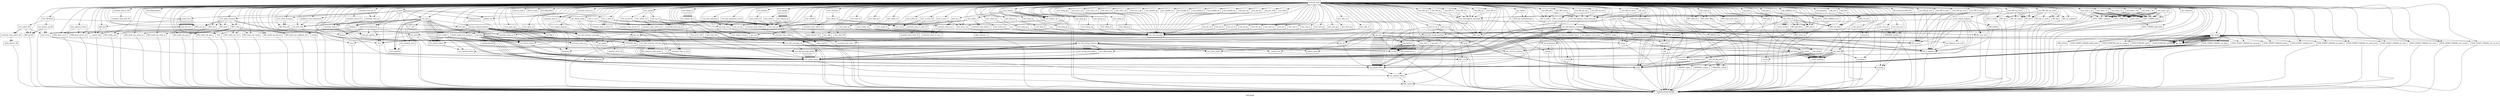 digraph "Call graph" {
	label="Call graph";

	Node0x56538cf80cc0 [shape=record,label="{external node}"];
	Node0x56538cf80cc0 -> Node0x56538ccf9710;
	Node0x56538cf80cc0 -> Node0x56538ccbcc70;
	Node0x56538cf80cc0 -> Node0x56538ccbcd80;
	Node0x56538cf80cc0 -> Node0x56538ccbce20;
	Node0x56538cf80cc0 -> Node0x56538ccbcf00;
	Node0x56538cf80cc0 -> Node0x56538ccbd070;
	Node0x56538cf80cc0 -> Node0x56538cd2d670;
	Node0x56538cf80cc0 -> Node0x56538cd2d850;
	Node0x56538cf80cc0 -> Node0x56538cd2da30;
	Node0x56538cf80cc0 -> Node0x56538cc95fd0;
	Node0x56538cf80cc0 -> Node0x56538cc96190;
	Node0x56538cf80cc0 -> Node0x56538cc962a0;
	Node0x56538cf80cc0 -> Node0x56538cc963b0;
	Node0x56538cf80cc0 -> Node0x56538cc96600;
	Node0x56538cf80cc0 -> Node0x56538cc96670;
	Node0x56538cf80cc0 -> Node0x56538cc96740;
	Node0x56538cf80cc0 -> Node0x56538ccfaca0;
	Node0x56538cf80cc0 -> Node0x56538ccfae10;
	Node0x56538cf80cc0 -> Node0x56538ccfb110;
	Node0x56538cf80cc0 -> Node0x56538ccfb2b0;
	Node0x56538cf80cc0 -> Node0x56538ccfb010;
	Node0x56538cf80cc0 -> Node0x56538ccfb520;
	Node0x56538cf80cc0 -> Node0x56538ccfb5f0;
	Node0x56538cf80cc0 -> Node0x56538ccfb780;
	Node0x56538cf80cc0 -> Node0x56538ccfb590;
	Node0x56538cf80cc0 -> Node0x56538ccfba70;
	Node0x56538cf80cc0 -> Node0x56538ccfbae0;
	Node0x56538cf80cc0 -> Node0x56538ccfbc50;
	Node0x56538cf80cc0 -> Node0x56538ccfbcc0;
	Node0x56538cf80cc0 -> Node0x56538ccfbd30;
	Node0x56538cf80cc0 -> Node0x56538ccfbe60;
	Node0x56538cf80cc0 -> Node0x56538ccfbed0;
	Node0x56538cf80cc0 -> Node0x56538ccfbf70;
	Node0x56538cf80cc0 -> Node0x56538ccfc7f0;
	Node0x56538cf80cc0 -> Node0x56538ccfc8c0;
	Node0x56538cf80cc0 -> Node0x56538ccfc960;
	Node0x56538cf80cc0 -> Node0x56538ccfc9d0;
	Node0x56538cf80cc0 -> Node0x56538ccfcaa0;
	Node0x56538cf80cc0 -> Node0x56538ccbe0b0;
	Node0x56538cf80cc0 -> Node0x56538ccfcb40;
	Node0x56538cf80cc0 -> Node0x56538ccbcca0;
	Node0x56538cf80cc0 -> Node0x56538ccfcc40;
	Node0x56538cf80cc0 -> Node0x56538ccfccb0;
	Node0x56538cf80cc0 -> Node0x56538ccfcd20;
	Node0x56538cf80cc0 -> Node0x56538ccfcd50;
	Node0x56538cf80cc0 -> Node0x56538ccfd110;
	Node0x56538cf80cc0 -> Node0x56538ccfd3a0;
	Node0x56538cf80cc0 -> Node0x56538ccfd410;
	Node0x56538cf80cc0 -> Node0x56538ccfd4b0;
	Node0x56538cf80cc0 -> Node0x56538ccfd550;
	Node0x56538cf80cc0 -> Node0x56538ccfd5f0;
	Node0x56538cf80cc0 -> Node0x56538ccfdcc0;
	Node0x56538cf80cc0 -> Node0x56538ccfdda0;
	Node0x56538cf80cc0 -> Node0x56538ccfde40;
	Node0x56538cf80cc0 -> Node0x56538ccfdeb0;
	Node0x56538cf80cc0 -> Node0x56538ccfe160;
	Node0x56538cf80cc0 -> Node0x56538ccfdf20;
	Node0x56538cf80cc0 -> Node0x56538ccfe200;
	Node0x56538cf80cc0 -> Node0x56538ccfe270;
	Node0x56538cf80cc0 -> Node0x56538ccfe310;
	Node0x56538cf80cc0 -> Node0x56538ccfe3c0;
	Node0x56538cf80cc0 -> Node0x56538ccfe5d0;
	Node0x56538cf80cc0 -> Node0x56538ccfe600;
	Node0x56538cf80cc0 -> Node0x56538ccfe6b0;
	Node0x56538cf80cc0 -> Node0x56538ccfe830;
	Node0x56538cf80cc0 -> Node0x56538ccfc010;
	Node0x56538cf80cc0 -> Node0x56538ccfc2e0;
	Node0x56538cf80cc0 -> Node0x56538ccfc3f0;
	Node0x56538cf80cc0 -> Node0x56538ccfc270;
	Node0x56538cf80cc0 -> Node0x56538ccfc490;
	Node0x56538cf80cc0 -> Node0x56538ccfd140;
	Node0x56538cf80cc0 -> Node0x56538ccfdf50;
	Node0x56538cf80cc0 -> Node0x56538ccfd690;
	Node0x56538cf80cc0 -> Node0x56538ccfd1f0;
	Node0x56538cf80cc0 -> Node0x56538ccfbb10;
	Node0x56538cf80cc0 -> Node0x56538ccfc690;
	Node0x56538cf80cc0 -> Node0x56538ccffc70;
	Node0x56538cf80cc0 -> Node0x56538ccfc730;
	Node0x56538cf80cc0 -> Node0x56538ccffed0;
	Node0x56538cf80cc0 -> Node0x56538ccfc6c0;
	Node0x56538cf80cc0 -> Node0x56538cd000c0;
	Node0x56538cf80cc0 -> Node0x56538ccff9a0;
	Node0x56538cf80cc0 -> Node0x56538cd00160;
	Node0x56538cf80cc0 -> Node0x56538ccffa10;
	Node0x56538cf80cc0 -> Node0x56538cd002c0;
	Node0x56538cf80cc0 -> Node0x56538ccffa80;
	Node0x56538cf80cc0 -> Node0x56538cd00440;
	Node0x56538cf80cc0 -> Node0x56538ccffaf0;
	Node0x56538cf80cc0 -> Node0x56538cd00550;
	Node0x56538cf80cc0 -> Node0x56538ccffb60;
	Node0x56538cf80cc0 -> Node0x56538ccb0c90;
	Node0x56538cf80cc0 -> Node0x56538ccffbd0;
	Node0x56538cf80cc0 -> Node0x56538ccffce0;
	Node0x56538cf80cc0 -> Node0x56538ccb0d30;
	Node0x56538cf80cc0 -> Node0x56538ccffd10;
	Node0x56538cf80cc0 -> Node0x56538cd004e0;
	Node0x56538cf80cc0 -> Node0x56538cd00200;
	Node0x56538cf80cc0 -> Node0x56538ccfff70;
	Node0x56538cf80cc0 -> Node0x56538ccfff00;
	Node0x56538cf80cc0 -> Node0x56538cd00020;
	Node0x56538cf80cc0 -> Node0x56538ccffd80;
	Node0x56538cf80cc0 -> Node0x56538ccb0fa0;
	Node0x56538cf80cc0 -> Node0x56538ccfc040;
	Node0x56538cf80cc0 -> Node0x56538ccfcfd0;
	Node0x56538cf80cc0 -> Node0x56538ccb1070;
	Node0x56538cf80cc0 -> Node0x56538ccb10a0;
	Node0x56538cf80cc0 -> Node0x56538cc96450;
	Node0x56538cf80cc0 -> Node0x56538ccb1410;
	Node0x56538cf80cc0 -> Node0x56538cc967b0;
	Node0x56538cf80cc0 -> Node0x56538ccb1440;
	Node0x56538cf80cc0 -> Node0x56538ccb1540;
	Node0x56538cf80cc0 -> Node0x56538ccb15e0;
	Node0x56538cf80cc0 -> Node0x56538ccb1760;
	Node0x56538cf80cc0 -> Node0x56538ccb1790;
	Node0x56538cf80cc0 -> Node0x56538ccb1900;
	Node0x56538cf80cc0 -> Node0x56538ccb1930;
	Node0x56538cf80cc0 -> Node0x56538ccfaaa0;
	Node0x56538cf80cc0 -> Node0x56538ccb1b00;
	Node0x56538cf80cc0 -> Node0x56538ccb1ba0;
	Node0x56538cf80cc0 -> Node0x56538ccb1c40;
	Node0x56538cf80cc0 -> Node0x56538ccb1ce0;
	Node0x56538cf80cc0 -> Node0x56538ccb1d80;
	Node0x56538cf80cc0 -> Node0x56538ccbb500;
	Node0x56538cf80cc0 -> Node0x56538ccb1e50;
	Node0x56538cf80cc0 -> Node0x56538ccb1ef0;
	Node0x56538cf80cc0 -> Node0x56538ccb1f90;
	Node0x56538cf80cc0 -> Node0x56538ccb2030;
	Node0x56538cf80cc0 -> Node0x56538ccb20d0;
	Node0x56538cf80cc0 -> Node0x56538ccb2170;
	Node0x56538cf80cc0 -> Node0x56538ccfe930;
	Node0x56538cf80cc0 -> Node0x56538ccfe9d0;
	Node0x56538cf80cc0 -> Node0x56538ccfea70;
	Node0x56538cf80cc0 -> Node0x56538ccfeb10;
	Node0x56538cf80cc0 -> Node0x56538ccfebb0;
	Node0x56538cf80cc0 -> Node0x56538ccfec50;
	Node0x56538cf80cc0 -> Node0x56538ccfecf0;
	Node0x56538cf80cc0 -> Node0x56538ccfed90;
	Node0x56538cf80cc0 -> Node0x56538ccfee30;
	Node0x56538cf80cc0 -> Node0x56538ccfeed0;
	Node0x56538cf80cc0 -> Node0x56538ccfef70;
	Node0x56538cf80cc0 -> Node0x56538ccff010;
	Node0x56538cf80cc0 -> Node0x56538ccff0b0;
	Node0x56538cf80cc0 -> Node0x56538ccff150;
	Node0x56538cf80cc0 -> Node0x56538ccff1f0;
	Node0x56538cf80cc0 -> Node0x56538ccff290;
	Node0x56538cf80cc0 -> Node0x56538ccff330;
	Node0x56538cf80cc0 -> Node0x56538ccff3d0;
	Node0x56538cf80cc0 -> Node0x56538ccff470;
	Node0x56538cf80cc0 -> Node0x56538ccff510;
	Node0x56538cf80cc0 -> Node0x56538ccff5b0;
	Node0x56538cf80cc0 -> Node0x56538ccff650;
	Node0x56538cf80cc0 -> Node0x56538ccff6f0;
	Node0x56538cf80cc0 -> Node0x56538cd2d6e0;
	Node0x56538cf80cc0 -> Node0x56538ccff7c0;
	Node0x56538cf80cc0 -> Node0x56538ccff860;
	Node0x56538cf80cc0 -> Node0x56538ccb41f0;
	Node0x56538cf80cc0 -> Node0x56538ccb4290;
	Node0x56538cf80cc0 -> Node0x56538ccb4330;
	Node0x56538cf80cc0 -> Node0x56538ccb43d0;
	Node0x56538cf80cc0 -> Node0x56538ccb4470;
	Node0x56538cf80cc0 -> Node0x56538ccb4510;
	Node0x56538cf80cc0 -> Node0x56538ccb45b0;
	Node0x56538cf80cc0 -> Node0x56538ccb4650;
	Node0x56538cf80cc0 -> Node0x56538ccb46f0;
	Node0x56538cf80cc0 -> Node0x56538ccb4790;
	Node0x56538cf80cc0 -> Node0x56538ccb4830;
	Node0x56538cf80cc0 -> Node0x56538ccb48d0;
	Node0x56538cf80cc0 -> Node0x56538ccfe2a0;
	Node0x56538cf80cc0 -> Node0x56538ccbd0e0;
	Node0x56538cf80cc0 -> Node0x56538ccb49d0;
	Node0x56538cf80cc0 -> Node0x56538ccb4a70;
	Node0x56538cf80cc0 -> Node0x56538ccb4c30;
	Node0x56538cf80cc0 -> Node0x56538ccb4c60;
	Node0x56538cf80cc0 -> Node0x56538ccb4da0;
	Node0x56538cf80cc0 -> Node0x56538ccb4e40;
	Node0x56538cf80cc0 -> Node0x56538ccb4f70;
	Node0x56538cf80cc0 -> Node0x56538ccb4fa0;
	Node0x56538cf80cc0 -> Node0x56538ccb50e0;
	Node0x56538cf80cc0 -> Node0x56538ccb51f0;
	Node0x56538cf80cc0 -> Node0x56538ccb5220;
	Node0x56538cf80cc0 -> Node0x56538ccb5320;
	Node0x56538cf80cc0 -> Node0x56538ccb5480;
	Node0x56538cf80cc0 -> Node0x56538ccb54f0;
	Node0x56538cf80cc0 -> Node0x56538ccb5650;
	Node0x56538cf80cc0 -> Node0x56538ccb5680;
	Node0x56538cf80cc0 -> Node0x56538ccb5740;
	Node0x56538cf80cc0 -> Node0x56538ccb5800;
	Node0x56538cf80cc0 -> Node0x56538ccb5900;
	Node0x56538cf80cc0 -> Node0x56538ccb5a80;
	Node0x56538cf80cc0 -> Node0x56538ccb5ab0;
	Node0x56538cf80cc0 -> Node0x56538ccb5b20;
	Node0x56538cf80cc0 -> Node0x56538ccb5c70;
	Node0x56538cf80cc0 -> Node0x56538ccb5ce0;
	Node0x56538cf80cc0 -> Node0x56538ccb5e30;
	Node0x56538cf80cc0 -> Node0x56538ccb5ea0;
	Node0x56538cf80cc0 -> Node0x56538ccb6030;
	Node0x56538cf80cc0 -> Node0x56538ccb60d0;
	Node0x56538cf80cc0 -> Node0x56538ccb6140;
	Node0x56538cf80cc0 -> Node0x56538ccb6230;
	Node0x56538cf80cc0 -> Node0x56538ccb6260;
	Node0x56538cf80cc0 -> Node0x56538ccb6360;
	Node0x56538cf80cc0 -> Node0x56538ccb6400;
	Node0x56538cf80cc0 -> Node0x56538ccb6390;
	Node0x56538cf80cc0 -> Node0x56538ccb6590;
	Node0x56538cf80cc0 -> Node0x56538ccb67d0;
	Node0x56538cf80cc0 -> Node0x56538ccb6840;
	Node0x56538cf80cc0 -> Node0x56538ccb6870;
	Node0x56538cf80cc0 -> Node0x56538ccb6920;
	Node0x56538cf80cc0 -> Node0x56538ccb6b30;
	Node0x56538cf80cc0 -> Node0x56538ccb6ba0;
	Node0x56538cf80cc0 -> Node0x56538ccb6bd0;
	Node0x56538cf80cc0 -> Node0x56538ccb6e00;
	Node0x56538cf80cc0 -> Node0x56538ccb6ed0;
	Node0x56538cf80cc0 -> Node0x56538ccb6fd0;
	Node0x56538cf80cc0 -> Node0x56538ccb7000;
	Node0x56538cf80cc0 -> Node0x56538ccb7180;
	Node0x56538cf80cc0 -> Node0x56538ccb7300;
	Node0x56538cf80cc0 -> Node0x56538ccb7480;
	Node0x56538cf80cc0 -> Node0x56538ccb7600;
	Node0x56538cf80cc0 -> Node0x56538ccb77f0;
	Node0x56538cf80cc0 -> Node0x56538ccb7860;
	Node0x56538cf80cc0 -> Node0x56538ccfd040;
	Node0x56538cf80cc0 -> Node0x56538ccfd9f0;
	Node0x56538cf80cc0 -> Node0x56538ccb7890;
	Node0x56538cf80cc0 -> Node0x56538ccb7a60;
	Node0x56538cf80cc0 -> Node0x56538ccb7ad0;
	Node0x56538cf80cc0 -> Node0x56538cd17de0;
	Node0x56538cf80cc0 -> Node0x56538cd17e80;
	Node0x56538cf80cc0 -> Node0x56538cd17ef0;
	Node0x56538cf80cc0 -> Node0x56538cd17fe0;
	Node0x56538cf80cc0 -> Node0x56538ccfdc20;
	Node0x56538cf80cc0 -> Node0x56538cd18010;
	Node0x56538cf80cc0 -> Node0x56538cd180d0;
	Node0x56538cf80cc0 -> Node0x56538cd182c0;
	Node0x56538cf80cc0 -> Node0x56538cd18370;
	Node0x56538cf80cc0 -> Node0x56538cd183a0;
	Node0x56538cf80cc0 -> Node0x56538cd18620;
	Node0x56538cf80cc0 -> Node0x56538cd18650;
	Node0x56538cf80cc0 -> Node0x56538cd18840;
	Node0x56538cf80cc0 -> Node0x56538cd18870;
	Node0x56538cf80cc0 -> Node0x56538cd18a60;
	Node0x56538cf80cc0 -> Node0x56538ccfdbb0;
	Node0x56538cf80cc0 -> Node0x56538cd18a90;
	Node0x56538cf80cc0 -> Node0x56538cd18c50;
	Node0x56538cf80cc0 -> Node0x56538cd18cc0;
	Node0x56538cf80cc0 -> Node0x56538cd18d30;
	Node0x56538cf80cc0 -> Node0x56538cd18da0;
	Node0x56538cf80cc0 -> Node0x56538cd18e10;
	Node0x56538cf80cc0 -> Node0x56538cd19290;
	Node0x56538cf80cc0 -> Node0x56538cd19300;
	Node0x56538cf80cc0 -> Node0x56538cd19370;
	Node0x56538cf80cc0 -> Node0x56538cd193e0;
	Node0x56538cf80cc0 -> Node0x56538cd19450;
	Node0x56538cf80cc0 -> Node0x56538cd19cd0;
	Node0x56538cf80cc0 -> Node0x56538cd19d40;
	Node0x56538cf80cc0 -> Node0x56538cd19db0;
	Node0x56538cf80cc0 -> Node0x56538cd19e20;
	Node0x56538cf80cc0 -> Node0x56538ccfda90;
	Node0x56538cf80cc0 -> Node0x56538ccb2240;
	Node0x56538cf80cc0 -> Node0x56538ccb21d0;
	Node0x56538cf80cc0 -> Node0x56538ccb2320;
	Node0x56538cf80cc0 -> Node0x56538ccfdb40;
	Node0x56538cf80cc0 -> Node0x56538ccb23f0;
	Node0x56538cf80cc0 -> Node0x56538ccfc460;
	Node0x56538cf80cc0 -> Node0x56538ccfc350;
	Node0x56538cf80cc0 -> Node0x56538ccfda20;
	Node0x56538cf80cc0 -> Node0x56538ccb2450;
	Node0x56538cf80cc0 -> Node0x56538ccb4aa0;
	Node0x56538cf80cc0 -> Node0x56538ccb2740;
	Node0x56538cf80cc0 -> Node0x56538ccb2c40;
	Node0x56538cf80cc0 -> Node0x56538ccb53c0;
	Node0x56538cf80cc0 -> Node0x56538ccb2dd0;
	Node0x56538cf80cc0 -> Node0x56538ccb2f40;
	Node0x56538cf80cc0 -> Node0x56538ccb3430;
	Node0x56538cf80cc0 -> Node0x56538ccb5590;
	Node0x56538cf80cc0 -> Node0x56538ccb3680;
	Node0x56538cf80cc0 -> Node0x56538ccb36f0;
	Node0x56538cf80cc0 -> Node0x56538ccb5180;
	Node0x56538cf80cc0 -> Node0x56538ccb3960;
	Node0x56538cf80cc0 -> Node0x56538ccfc0b0;
	Node0x56538ccbcc70 [shape=record,label="{test_sizeofs}"];
	Node0x56538ccbcc70 -> Node0x56538ccbb500;
	Node0x56538ccf9710 [shape=record,label="{setup_tests}"];
	Node0x56538ccf9710 -> Node0x56538ccbe0b0;
	Node0x56538ccf9710 -> Node0x56538ccbcca0;
	Node0x56538ccf9710 -> Node0x56538ccbcca0;
	Node0x56538ccf9710 -> Node0x56538ccbcca0;
	Node0x56538ccf9710 -> Node0x56538ccbcca0;
	Node0x56538ccf9710 -> Node0x56538ccbcca0;
	Node0x56538ccf9710 -> Node0x56538ccbcca0;
	Node0x56538ccf9710 -> Node0x56538ccbcca0;
	Node0x56538ccf9710 -> Node0x56538ccbcca0;
	Node0x56538ccf9710 -> Node0x56538ccbcca0;
	Node0x56538ccf9710 -> Node0x56538ccbcca0;
	Node0x56538ccf9710 -> Node0x56538ccbcca0;
	Node0x56538ccbcd80 [shape=record,label="{test_is_zero}"];
	Node0x56538ccbcd80 -> Node0x56538ccbcdf0;
	Node0x56538ccbcd80 -> Node0x56538ccbb500;
	Node0x56538ccbcd80 -> Node0x56538ccbcdf0;
	Node0x56538ccbcd80 -> Node0x56538ccbb500;
	Node0x56538ccbce20 [shape=record,label="{test_is_zero_8}"];
	Node0x56538ccbce20 -> Node0x56538ccbced0;
	Node0x56538ccbce20 -> Node0x56538ccbb500;
	Node0x56538ccbce20 -> Node0x56538ccbced0;
	Node0x56538ccbce20 -> Node0x56538ccbb500;
	Node0x56538ccfd550 [shape=record,label="{strdup}"];
	Node0x56538ccfd550 -> Node0x56538cf81900;
	Node0x56538ccfd5f0 [shape=record,label="{run_tests}"];
	Node0x56538ccfd5f0 -> Node0x56538ccfd660;
	Node0x56538ccfd5f0 -> Node0x56538ccfd140;
	Node0x56538ccfd5f0 -> Node0x56538ccfd140;
	Node0x56538ccfd5f0 -> Node0x56538ccfd140;
	Node0x56538ccfd5f0 -> Node0x56538ccfc960;
	Node0x56538ccfd5f0 -> Node0x56538ccfd690;
	Node0x56538ccfd5f0 -> Node0x56538ccfd140;
	Node0x56538ccfd5f0 -> Node0x56538ccfd140;
	Node0x56538ccfd5f0 -> Node0x56538ccfc960;
	Node0x56538ccfd5f0 -> Node0x56538ccfd410;
	Node0x56538ccfd5f0 -> Node0x56538cf81900;
	Node0x56538ccfd5f0 -> Node0x56538ccfd8a0;
	Node0x56538ccfd5f0 -> Node0x56538ccfd910;
	Node0x56538ccfd5f0 -> Node0x56538ccfd140;
	Node0x56538ccfd5f0 -> Node0x56538ccfd140;
	Node0x56538ccfd5f0 -> Node0x56538ccfc960;
	Node0x56538ccfd5f0 -> Node0x56538ccfd690;
	Node0x56538ccfd5f0 -> Node0x56538ccfd980;
	Node0x56538ccfd5f0 -> Node0x56538ccfd410;
	Node0x56538ccfd5f0 -> Node0x56538cf81900;
	Node0x56538ccfd5f0 -> Node0x56538ccfd910;
	Node0x56538ccfd5f0 -> Node0x56538ccfd8a0;
	Node0x56538ccfd5f0 -> Node0x56538ccfd8a0;
	Node0x56538ccfd5f0 -> Node0x56538ccfd8a0;
	Node0x56538ccfd660 [shape=record,label="{process_shared_options}"];
	Node0x56538ccfd660 -> Node0x56538ccfd9f0;
	Node0x56538ccfd660 -> Node0x56538ccfda90;
	Node0x56538ccfd660 -> Node0x56538ccfcfd0;
	Node0x56538ccfd660 -> Node0x56538ccfda20;
	Node0x56538ccfd660 -> Node0x56538ccfdb40;
	Node0x56538ccfd660 -> Node0x56538ccfdbb0;
	Node0x56538ccfd660 -> Node0x56538ccfdb40;
	Node0x56538ccfd660 -> Node0x56538ccfdbb0;
	Node0x56538ccfd660 -> Node0x56538ccfdc20;
	Node0x56538ccfd660 -> Node0x56538ccfdbb0;
	Node0x56538ccfd660 -> Node0x56538ccfdc20;
	Node0x56538ccfd660 -> Node0x56538ccfdbb0;
	Node0x56538ccfd660 -> Node0x56538ccfdc20;
	Node0x56538ccfd660 -> Node0x56538ccfce50;
	Node0x56538ccfd660 -> Node0x56538ccfdc90;
	Node0x56538ccfd8a0 [shape=record,label="{test_verdict}"];
	Node0x56538ccfd8a0 -> Node0x56538ccfc960;
	Node0x56538ccfd8a0 -> Node0x56538ccfcaa0;
	Node0x56538ccfd8a0 -> Node0x56538ccfd140;
	Node0x56538ccfd8a0 -> Node0x56538ccfbf70;
	Node0x56538ccfd8a0 -> Node0x56538ccfd140;
	Node0x56538ccfd8a0 -> Node0x56538ccfd140;
	Node0x56538ccfd8a0 -> Node0x56538ccfc960;
	Node0x56538ccfd910 [shape=record,label="{finalize}"];
	Node0x56538ccfd910 -> Node0x56538ccfdcc0;
	Node0x56538ccfd910 -> Node0x56538ccfdda0;
	Node0x56538ccfd980 [shape=record,label="{gcd}"];
	Node0x56538ccfdcc0 [shape=record,label="{ERR_clear_error}"];
	Node0x56538ccfdcc0 -> Node0x56538cf81900;
	Node0x56538ccfdda0 [shape=record,label="{ERR_print_errors_cb}"];
	Node0x56538ccfdda0 -> Node0x56538cf81900;
	Node0x56538ccfde40 [shape=record,label="{llvm.va_start}"];
	Node0x56538ccfdeb0 [shape=record,label="{llvm.va_end}"];
	Node0x56538ccfdc90 [shape=record,label="{check_single_test_params}"];
	Node0x56538ccfdc90 -> Node0x56538ccfdf20;
	Node0x56538ccfdc90 -> Node0x56538ccfcd50;
	Node0x56538ccfdc90 -> Node0x56538ccfdf50;
	Node0x56538ccfdc90 -> Node0x56538ccfdf50;
	Node0x56538ccfdc90 -> Node0x56538ccfdf50;
	Node0x56538ccfe160 [shape=record,label="{llvm.dbg.label}"];
	Node0x56538ccfdf20 [shape=record,label="{strcmp}"];
	Node0x56538ccfdf20 -> Node0x56538cf81900;
	Node0x56538ccfc010 [shape=record,label="{main}"];
	Node0x56538ccfc010 -> Node0x56538ccfba70;
	Node0x56538ccfc010 -> Node0x56538ccfc0b0;
	Node0x56538ccfc010 -> Node0x56538ccfdf50;
	Node0x56538ccfc010 -> Node0x56538ccfccb0;
	Node0x56538ccfc010 -> Node0x56538ccf9710;
	Node0x56538ccfc010 -> Node0x56538ccfd5f0;
	Node0x56538ccfc010 -> Node0x56538ccfc040;
	Node0x56538ccfc010 -> Node0x56538ccfc270;
	Node0x56538ccfc010 -> Node0x56538ccfcfd0;
	Node0x56538ccfc010 -> Node0x56538ccfda20;
	Node0x56538ccfc010 -> Node0x56538ccfd3a0;
	Node0x56538ccfc010 -> Node0x56538ccfbe60;
	Node0x56538ccfc2e0 [shape=record,label="{test_get_argument_count}"];
	Node0x56538ccfc2e0 -> Node0x56538ccfc350;
	Node0x56538ccfc3f0 [shape=record,label="{test_get_argument}"];
	Node0x56538ccfc3f0 -> Node0x56538ccfc460;
	Node0x56538ccfc3f0 -> Node0x56538ccfbd30;
	Node0x56538ccfc3f0 -> Node0x56538ccfc350;
	Node0x56538ccfc270 [shape=record,label="{opt_check_usage}"];
	Node0x56538ccfc270 -> Node0x56538ccfc460;
	Node0x56538ccfc270 -> Node0x56538ccfc350;
	Node0x56538ccfc270 -> Node0x56538ccfdf50;
	Node0x56538ccfc270 -> Node0x56538ccfdf50;
	Node0x56538ccfc490 [shape=record,label="{opt_printf_stderr}"];
	Node0x56538ccfc490 -> Node0x56538ccfc8c0;
	Node0x56538ccfd140 [shape=record,label="{test_printf_stdout}"];
	Node0x56538ccfd140 -> Node0x56538ccfbf70;
	Node0x56538ccfdf50 [shape=record,label="{test_printf_stderr}"];
	Node0x56538ccfdf50 -> Node0x56538ccfc8c0;
	Node0x56538ccfd690 [shape=record,label="{test_random}"];
	Node0x56538ccfd1f0 [shape=record,label="{test_random_seed}"];
	Node0x56538ccfd1f0 -> Node0x56538ccfd690;
	Node0x56538ccfbb10 [shape=record,label="{BIO_f_tap}"];
	Node0x56538ccfbb10 -> Node0x56538ccfc690;
	Node0x56538ccfbb10 -> Node0x56538ccfc730;
	Node0x56538ccfbb10 -> Node0x56538ccfc6c0;
	Node0x56538ccfbb10 -> Node0x56538ccff9a0;
	Node0x56538ccfbb10 -> Node0x56538ccffa10;
	Node0x56538ccfbb10 -> Node0x56538ccffa80;
	Node0x56538ccfbb10 -> Node0x56538ccffaf0;
	Node0x56538ccfbb10 -> Node0x56538ccffb60;
	Node0x56538ccfbb10 -> Node0x56538ccffbd0;
	Node0x56538ccfc690 [shape=record,label="{BIO_meth_new}"];
	Node0x56538ccfc690 -> Node0x56538cf81900;
	Node0x56538ccffc70 [shape=record,label="{tap_write_ex}"];
	Node0x56538ccffc70 -> Node0x56538ccffce0;
	Node0x56538ccffc70 -> Node0x56538ccffd80;
	Node0x56538ccffc70 -> Node0x56538ccffd10;
	Node0x56538ccffc70 -> Node0x56538ccfcc40;
	Node0x56538ccffc70 -> Node0x56538ccffe30;
	Node0x56538ccffc70 -> Node0x56538ccffe30;
	Node0x56538ccffc70 -> Node0x56538ccffe30;
	Node0x56538ccffc70 -> Node0x56538ccffd10;
	Node0x56538ccfc730 [shape=record,label="{BIO_meth_set_write_ex}"];
	Node0x56538ccfc730 -> Node0x56538cf81900;
	Node0x56538ccb5680 [shape=record,label="{test_BN_ne_zero}"];
	Node0x56538ccb5680 -> Node0x56538ccb54f0;
	Node0x56538ccb5680 -> Node0x56538ccb5590;
	Node0x56538ccb5740 [shape=record,label="{test_BN_gt}"];
	Node0x56538ccb5740 -> Node0x56538ccb5320;
	Node0x56538ccb5740 -> Node0x56538ccb53c0;
	Node0x56538ccb5800 [shape=record,label="{test_BN_gt_zero}"];
	Node0x56538ccb5800 -> Node0x56538ccb5900;
	Node0x56538ccb5800 -> Node0x56538ccb54f0;
	Node0x56538ccb5800 -> Node0x56538ccb5590;
	Node0x56538ccb5900 [shape=record,label="{BN_is_negative}"];
	Node0x56538ccb5900 -> Node0x56538cf81900;
	Node0x56538ccb5a80 [shape=record,label="{test_BN_ge}"];
	Node0x56538ccb5a80 -> Node0x56538ccb5320;
	Node0x56538ccb5a80 -> Node0x56538ccb53c0;
	Node0x56538ccb5ab0 [shape=record,label="{test_BN_ge_zero}"];
	Node0x56538ccb5ab0 -> Node0x56538ccb5900;
	Node0x56538ccb5ab0 -> Node0x56538ccb54f0;
	Node0x56538ccb5ab0 -> Node0x56538ccb5590;
	Node0x56538ccb5b20 [shape=record,label="{test_BN_lt}"];
	Node0x56538ccb5b20 -> Node0x56538ccb5320;
	Node0x56538ccb5b20 -> Node0x56538ccb53c0;
	Node0x56538ccb5c70 [shape=record,label="{test_BN_lt_zero}"];
	Node0x56538ccb5c70 -> Node0x56538ccb5900;
	Node0x56538ccb5c70 -> Node0x56538ccb54f0;
	Node0x56538ccb5c70 -> Node0x56538ccb5590;
	Node0x56538ccb5ce0 [shape=record,label="{test_BN_le}"];
	Node0x56538ccb5ce0 -> Node0x56538ccb5320;
	Node0x56538ccb5ce0 -> Node0x56538ccb53c0;
	Node0x56538ccb5e30 [shape=record,label="{test_BN_le_zero}"];
	Node0x56538ccb5e30 -> Node0x56538ccb5900;
	Node0x56538ccb5e30 -> Node0x56538ccb54f0;
	Node0x56538ccb5e30 -> Node0x56538ccb5590;
	Node0x56538ccb5ea0 [shape=record,label="{test_BN_eq_one}"];
	Node0x56538ccb5ea0 -> Node0x56538ccb6030;
	Node0x56538ccb5ea0 -> Node0x56538ccb5590;
	Node0x56538ccb6030 [shape=record,label="{BN_is_one}"];
	Node0x56538ccb6030 -> Node0x56538cf81900;
	Node0x56538ccb60d0 [shape=record,label="{test_BN_odd}"];
	Node0x56538ccb60d0 -> Node0x56538ccb6140;
	Node0x56538ccb60d0 -> Node0x56538ccb5590;
	Node0x56538ccb6140 [shape=record,label="{BN_is_odd}"];
	Node0x56538ccb6140 -> Node0x56538cf81900;
	Node0x56538ccb6230 [shape=record,label="{test_BN_even}"];
	Node0x56538ccb6230 -> Node0x56538ccb6140;
	Node0x56538ccb6230 -> Node0x56538ccb5590;
	Node0x56538ccb6260 [shape=record,label="{test_BN_eq_word}"];
	Node0x56538ccb6260 -> Node0x56538ccb6360;
	Node0x56538ccb6260 -> Node0x56538ccb6400;
	Node0x56538ccb6260 -> Node0x56538ccb6390;
	Node0x56538ccb6260 -> Node0x56538ccb53c0;
	Node0x56538ccb6260 -> Node0x56538ccb6590;
	Node0x56538ccb6360 [shape=record,label="{BN_is_word}"];
	Node0x56538ccb6360 -> Node0x56538cf81900;
	Node0x56538ccfc7f0 [shape=record,label="{BIO_vprintf}"];
	Node0x56538ccfc7f0 -> Node0x56538cf81900;
	Node0x56538ccfc8c0 [shape=record,label="{test_vprintf_stderr}"];
	Node0x56538ccfc8c0 -> Node0x56538ccfc7f0;
	Node0x56538ccfc960 [shape=record,label="{test_flush_stdout}"];
	Node0x56538ccfc960 -> Node0x56538ccfc9d0;
	Node0x56538ccfc9d0 [shape=record,label="{BIO_ctrl}"];
	Node0x56538ccfc9d0 -> Node0x56538cf81900;
	Node0x56538ccfcaa0 [shape=record,label="{test_flush_stderr}"];
	Node0x56538ccfcaa0 -> Node0x56538ccfc9d0;
	Node0x56538ccbe0b0 [shape=record,label="{add_test}"];
	Node0x56538ccbe0b0 -> Node0x56538ccfcb40;
	Node0x56538ccfcb40 [shape=record,label="{__assert_fail}"];
	Node0x56538ccfcb40 -> Node0x56538cf81900;
	Node0x56538ccbcca0 [shape=record,label="{add_all_tests}"];
	Node0x56538ccbcca0 -> Node0x56538ccfcb40;
	Node0x56538ccfcc40 [shape=record,label="{subtest_level}"];
	Node0x56538ccfccb0 [shape=record,label="{setup_test_framework}"];
	Node0x56538ccfccb0 -> Node0x56538ccfcd20;
	Node0x56538ccfccb0 -> Node0x56538ccfcd20;
	Node0x56538ccfccb0 -> Node0x56538ccfcd50;
	Node0x56538ccfccb0 -> Node0x56538ccfcd50;
	Node0x56538ccfccb0 -> Node0x56538ccfce50;
	Node0x56538ccfccb0 -> Node0x56538ccfcfd0;
	Node0x56538ccfccb0 -> Node0x56538ccfd040;
	Node0x56538ccfcd20 [shape=record,label="{getenv}"];
	Node0x56538ccfcd20 -> Node0x56538cf81900;
	Node0x56538ccfcd50 [shape=record,label="{atoi}"];
	Node0x56538ccfcd50 -> Node0x56538cf81900;
	Node0x56538ccfce50 [shape=record,label="{set_seed}"];
	Node0x56538ccfce50 -> Node0x56538ccfd110;
	Node0x56538ccfce50 -> Node0x56538ccfcc40;
	Node0x56538ccfce50 -> Node0x56538ccfd140;
	Node0x56538ccfce50 -> Node0x56538ccfc960;
	Node0x56538ccfce50 -> Node0x56538ccfd1f0;
	Node0x56538ccfd110 [shape=record,label="{time}"];
	Node0x56538ccfd110 -> Node0x56538cf81900;
	Node0x56538ccfd3a0 [shape=record,label="{pulldown_test_framework}"];
	Node0x56538ccfd3a0 -> Node0x56538ccfd410;
	Node0x56538ccfd410 [shape=record,label="{set_test_title}"];
	Node0x56538ccfd410 -> Node0x56538ccfd4b0;
	Node0x56538ccfd410 -> Node0x56538ccfd550;
	Node0x56538ccfd4b0 [shape=record,label="{free}"];
	Node0x56538ccfd4b0 -> Node0x56538cf81900;
	Node0x56538ccfe2a0 [shape=record,label="{test_ptr}"];
	Node0x56538ccfe2a0 -> Node0x56538ccb19a0;
	Node0x56538ccbd0e0 [shape=record,label="{test_true}"];
	Node0x56538ccbd0e0 -> Node0x56538ccb19a0;
	Node0x56538ccb49d0 [shape=record,label="{test_false}"];
	Node0x56538ccb49d0 -> Node0x56538ccb19a0;
	Node0x56538ccb4a70 [shape=record,label="{test_str_eq}"];
	Node0x56538ccb4a70 -> Node0x56538ccfdf20;
	Node0x56538ccb4a70 -> Node0x56538ccfe270;
	Node0x56538ccb4a70 -> Node0x56538ccfe270;
	Node0x56538ccb4a70 -> Node0x56538ccb4aa0;
	Node0x56538ccb4c30 [shape=record,label="{test_str_ne}"];
	Node0x56538ccb4c30 -> Node0x56538ccfdf20;
	Node0x56538ccb4c30 -> Node0x56538ccfe270;
	Node0x56538ccb4c30 -> Node0x56538ccfe270;
	Node0x56538ccb4c30 -> Node0x56538ccb4aa0;
	Node0x56538ccb4c60 [shape=record,label="{test_strn_eq}"];
	Node0x56538ccb4c60 -> Node0x56538ccb4da0;
	Node0x56538ccb4c60 -> Node0x56538ccb4e40;
	Node0x56538ccb4c60 -> Node0x56538ccb4e40;
	Node0x56538ccb4c60 -> Node0x56538ccb4aa0;
	Node0x56538ccb4da0 [shape=record,label="{strncmp}"];
	Node0x56538ccb4da0 -> Node0x56538cf81900;
	Node0x56538ccb4e40 [shape=record,label="{OPENSSL_strnlen}"];
	Node0x56538ccb4e40 -> Node0x56538cf81900;
	Node0x56538ccb4f70 [shape=record,label="{test_strn_ne}"];
	Node0x56538ccb4f70 -> Node0x56538ccb4da0;
	Node0x56538ccb4f70 -> Node0x56538ccb4e40;
	Node0x56538ccb4f70 -> Node0x56538ccb4e40;
	Node0x56538ccb4f70 -> Node0x56538ccb4aa0;
	Node0x56538ccb4fa0 [shape=record,label="{test_mem_eq}"];
	Node0x56538ccb4fa0 -> Node0x56538ccb50e0;
	Node0x56538ccb4fa0 -> Node0x56538ccb5180;
	Node0x56538ccb50e0 [shape=record,label="{memcmp}"];
	Node0x56538ccb50e0 -> Node0x56538cf81900;
	Node0x56538ccb51f0 [shape=record,label="{test_mem_ne}"];
	Node0x56538ccb51f0 -> Node0x56538ccb50e0;
	Node0x56538ccb51f0 -> Node0x56538ccb5180;
	Node0x56538ccb5220 [shape=record,label="{test_BN_eq}"];
	Node0x56538ccb5220 -> Node0x56538ccb5320;
	Node0x56538ccb5220 -> Node0x56538ccb53c0;
	Node0x56538ccb5320 [shape=record,label="{BN_cmp}"];
	Node0x56538ccb5320 -> Node0x56538cf81900;
	Node0x56538ccb5480 [shape=record,label="{test_BN_eq_zero}"];
	Node0x56538ccb5480 -> Node0x56538ccb54f0;
	Node0x56538ccb5480 -> Node0x56538ccb5590;
	Node0x56538ccb54f0 [shape=record,label="{BN_is_zero}"];
	Node0x56538ccb54f0 -> Node0x56538cf81900;
	Node0x56538ccb5650 [shape=record,label="{test_BN_ne}"];
	Node0x56538ccb5650 -> Node0x56538ccb5320;
	Node0x56538ccb5650 -> Node0x56538ccb53c0;
	Node0x56538ccbcf00 [shape=record,label="{test_is_zero_32}"];
	Node0x56538ccbcf00 -> Node0x56538ccbd040;
	Node0x56538ccbcf00 -> Node0x56538ccbd0e0;
	Node0x56538ccbcf00 -> Node0x56538ccbd040;
	Node0x56538ccbcf00 -> Node0x56538ccbd0e0;
	Node0x56538ccbd070 [shape=record,label="{test_is_zero_s}"];
	Node0x56538ccbd070 -> Node0x56538cd2d640;
	Node0x56538ccbd070 -> Node0x56538cd2d6e0;
	Node0x56538ccbd070 -> Node0x56538cd2d640;
	Node0x56538ccbd070 -> Node0x56538ccbb500;
	Node0x56538cd2d670 [shape=record,label="{test_binops}"];
	Node0x56538cd2d670 -> Node0x56538cd2d820;
	Node0x56538cd2d670 -> Node0x56538cd2d8c0;
	Node0x56538cd2d670 -> Node0x56538cd2d8c0;
	Node0x56538cd2d670 -> Node0x56538cd2d8c0;
	Node0x56538cd2d670 -> Node0x56538cd2d8c0;
	Node0x56538cd2d670 -> Node0x56538cd2d8c0;
	Node0x56538cd2d670 -> Node0x56538cd2d8c0;
	Node0x56538cd2d850 [shape=record,label="{test_binops_8}"];
	Node0x56538cd2d850 -> Node0x56538cd2da00;
	Node0x56538cd2d850 -> Node0x56538cd2da00;
	Node0x56538cd2d850 -> Node0x56538cd2da00;
	Node0x56538cd2d850 -> Node0x56538cd2da00;
	Node0x56538cd2d850 -> Node0x56538cd2da00;
	Node0x56538cd2d850 -> Node0x56538cd2da00;
	Node0x56538cd2da30 [shape=record,label="{test_binops_s}"];
	Node0x56538cd2da30 -> Node0x56538cd2dae0;
	Node0x56538cd2da30 -> Node0x56538cd2db80;
	Node0x56538cd2da30 -> Node0x56538cd2db10;
	Node0x56538cd2da30 -> Node0x56538cd2db10;
	Node0x56538cd2da30 -> Node0x56538cd2db10;
	Node0x56538cd2da30 -> Node0x56538cd2db10;
	Node0x56538cd2da30 -> Node0x56538cd2db10;
	Node0x56538cd2da30 -> Node0x56538cd2db10;
	Node0x56538cc96740 [shape=record,label="{BIO_printf}"];
	Node0x56538cc96740 -> Node0x56538cf81900;
	Node0x56538cc95fd0 [shape=record,label="{test_signed}"];
	Node0x56538cc95fd0 -> Node0x56538cc96040;
	Node0x56538cc95fd0 -> Node0x56538cc960e0;
	Node0x56538cc95fd0 -> Node0x56538cc96070;
	Node0x56538cc96190 [shape=record,label="{test_8values}"];
	Node0x56538cc96190 -> Node0x56538cc96200;
	Node0x56538cc962a0 [shape=record,label="{test_32values}"];
	Node0x56538cc962a0 -> Node0x56538cc96310;
	Node0x56538cc963b0 [shape=record,label="{test_64values}"];
	Node0x56538cc963b0 -> Node0x56538cc96420;
	Node0x56538cc963b0 -> Node0x56538cc964c0;
	Node0x56538cc963b0 -> Node0x56538cc96450;
	Node0x56538cc96600 [shape=record,label="{llvm.dbg.declare}"];
	Node0x56538cc96670 [shape=record,label="{constant_time_lt_64}"];
	Node0x56538cc96670 -> Node0x56538cc966e0;
	Node0x56538cc96420 [shape=record,label="{test_binary_op_64}"];
	Node0x56538cc96420 -> Node0x56538cf81900;
	Node0x56538cc96420 -> Node0x56538cc967b0;
	Node0x56538cc96420 -> Node0x56538cc96740;
	Node0x56538cc96420 -> Node0x56538cc967b0;
	Node0x56538cc96420 -> Node0x56538cc96740;
	Node0x56538cc964c0 [shape=record,label="{test_select_64}"];
	Node0x56538cc964c0 -> Node0x56538ccfa570;
	Node0x56538cc964c0 -> Node0x56538cc967b0;
	Node0x56538cc964c0 -> Node0x56538cc96740;
	Node0x56538cc964c0 -> Node0x56538ccfa570;
	Node0x56538cc964c0 -> Node0x56538cc96740;
	Node0x56538ccfa570 [shape=record,label="{constant_time_select_64}"];
	Node0x56538ccfa570 -> Node0x56538ccfa5a0;
	Node0x56538ccfa570 -> Node0x56538ccfa5a0;
	Node0x56538ccfa5a0 [shape=record,label="{value_barrier_64}"];
	Node0x56538ccfa5a0 -> Node0x56538cf81900;
	Node0x56538cc966e0 [shape=record,label="{constant_time_msb_64}"];
	Node0x56538cc96310 [shape=record,label="{test_select_32}"];
	Node0x56538cc96310 -> Node0x56538ccfa6b0;
	Node0x56538cc96310 -> Node0x56538ccbd0e0;
	Node0x56538cc96310 -> Node0x56538ccfa6b0;
	Node0x56538cc96310 -> Node0x56538ccbd0e0;
	Node0x56538ccfa6b0 [shape=record,label="{constant_time_select_32}"];
	Node0x56538ccfa6b0 -> Node0x56538ccfa6e0;
	Node0x56538ccfa6b0 -> Node0x56538ccfa6e0;
	Node0x56538ccfa6e0 [shape=record,label="{value_barrier_32}"];
	Node0x56538ccfa6e0 -> Node0x56538cf81900;
	Node0x56538cc96200 [shape=record,label="{test_select_8}"];
	Node0x56538cc96200 -> Node0x56538ccfa7c0;
	Node0x56538cc96200 -> Node0x56538ccbb500;
	Node0x56538cc96200 -> Node0x56538ccfa7c0;
	Node0x56538cc96200 -> Node0x56538ccbb500;
	Node0x56538ccfa7c0 [shape=record,label="{constant_time_select_8}"];
	Node0x56538ccfa7c0 -> Node0x56538ccfa7f0;
	Node0x56538ccfa7f0 [shape=record,label="{constant_time_select}"];
	Node0x56538ccfa7f0 -> Node0x56538ccfa960;
	Node0x56538ccfa7f0 -> Node0x56538ccfa960;
	Node0x56538ccfa960 [shape=record,label="{value_barrier}"];
	Node0x56538ccfa960 -> Node0x56538cf81900;
	Node0x56538cc96040 [shape=record,label="{test_select_int}"];
	Node0x56538cc96040 -> Node0x56538ccfaa00;
	Node0x56538cc96040 -> Node0x56538ccfaaa0;
	Node0x56538cc96040 -> Node0x56538ccfaa00;
	Node0x56538cc96040 -> Node0x56538ccfaaa0;
	Node0x56538cc960e0 [shape=record,label="{test_eq_int}"];
	Node0x56538cc960e0 -> Node0x56538ccfaa30;
	Node0x56538cc960e0 -> Node0x56538ccbb500;
	Node0x56538cc960e0 -> Node0x56538ccfaa30;
	Node0x56538cc960e0 -> Node0x56538ccbb500;
	Node0x56538cc96070 [shape=record,label="{test_eq_int_8}"];
	Node0x56538cc96070 -> Node0x56538ccfaba0;
	Node0x56538cc96070 -> Node0x56538ccfaaa0;
	Node0x56538cc96070 -> Node0x56538ccfaba0;
	Node0x56538cc96070 -> Node0x56538ccfaaa0;
	Node0x56538ccfaba0 [shape=record,label="{constant_time_eq_int_8}"];
	Node0x56538ccfaba0 -> Node0x56538ccfaca0;
	Node0x56538ccfaca0 [shape=record,label="{constant_time_eq_8}"];
	Node0x56538ccfaca0 -> Node0x56538ccfae10;
	Node0x56538ccfae10 [shape=record,label="{constant_time_eq}"];
	Node0x56538ccfae10 -> Node0x56538ccbcdf0;
	Node0x56538ccbcdf0 [shape=record,label="{constant_time_is_zero}"];
	Node0x56538ccbcdf0 -> Node0x56538ccfaee0;
	Node0x56538ccfaee0 [shape=record,label="{constant_time_msb}"];
	Node0x56538ccfaa30 [shape=record,label="{constant_time_eq_int}"];
	Node0x56538ccfaa30 -> Node0x56538ccfae10;
	Node0x56538ccfaa00 [shape=record,label="{constant_time_select_int}"];
	Node0x56538ccfaa00 -> Node0x56538ccfa7f0;
	Node0x56538cd2dae0 [shape=record,label="{test_select_s}"];
	Node0x56538cd2dae0 -> Node0x56538ccfafe0;
	Node0x56538cd2dae0 -> Node0x56538ccbb500;
	Node0x56538cd2dae0 -> Node0x56538ccfafe0;
	Node0x56538cd2dae0 -> Node0x56538ccbb500;
	Node0x56538cd2db80 [shape=record,label="{test_eq_s}"];
	Node0x56538cd2db80 -> Node0x56538ccfb010;
	Node0x56538cd2db80 -> Node0x56538cd2d6e0;
	Node0x56538cd2db80 -> Node0x56538ccfb010;
	Node0x56538cd2db80 -> Node0x56538ccfaaa0;
	Node0x56538ccfb110 [shape=record,label="{constant_time_lt_s}"];
	Node0x56538ccfb110 -> Node0x56538ccfb250;
	Node0x56538cd2db10 [shape=record,label="{test_binary_op_s}"];
	Node0x56538cd2db10 -> Node0x56538cf81900;
	Node0x56538cd2db10 -> Node0x56538cd2d6e0;
	Node0x56538cd2db10 -> Node0x56538cf81900;
	Node0x56538cd2db10 -> Node0x56538ccbb500;
	Node0x56538ccfb2b0 [shape=record,label="{constant_time_ge_s}"];
	Node0x56538ccfb2b0 -> Node0x56538ccfb110;
	Node0x56538ccfb010 [shape=record,label="{constant_time_eq_s}"];
	Node0x56538ccfb010 -> Node0x56538cd2d640;
	Node0x56538cd2d640 [shape=record,label="{constant_time_is_zero_s}"];
	Node0x56538cd2d640 -> Node0x56538ccfb250;
	Node0x56538ccfb250 [shape=record,label="{constant_time_msb_s}"];
	Node0x56538ccfafe0 [shape=record,label="{constant_time_select_s}"];
	Node0x56538ccfafe0 -> Node0x56538ccfb480;
	Node0x56538ccfafe0 -> Node0x56538ccfb480;
	Node0x56538ccfb480 [shape=record,label="{value_barrier_s}"];
	Node0x56538ccfb480 -> Node0x56538cf81900;
	Node0x56538ccfe200 [shape=record,label="{glue_strings}"];
	Node0x56538ccfe200 -> Node0x56538ccfe270;
	Node0x56538ccfe200 -> Node0x56538ccfe310;
	Node0x56538ccfe200 -> Node0x56538ccfe2a0;
	Node0x56538ccfe200 -> Node0x56538ccfe3c0;
	Node0x56538ccfe200 -> Node0x56538ccfe270;
	Node0x56538ccfe270 [shape=record,label="{strlen}"];
	Node0x56538ccfe270 -> Node0x56538cf81900;
	Node0x56538ccfe310 [shape=record,label="{CRYPTO_malloc}"];
	Node0x56538ccfe310 -> Node0x56538cf81900;
	Node0x56538ccfe3c0 [shape=record,label="{strcpy}"];
	Node0x56538ccfe3c0 -> Node0x56538cf81900;
	Node0x56538ccfe5d0 [shape=record,label="{test_mk_file_path}"];
	Node0x56538ccfe5d0 -> Node0x56538ccfe270;
	Node0x56538ccfe5d0 -> Node0x56538ccfe270;
	Node0x56538ccfe5d0 -> Node0x56538ccfe270;
	Node0x56538ccfe5d0 -> Node0x56538ccfe600;
	Node0x56538ccfe5d0 -> Node0x56538ccfe6b0;
	Node0x56538ccfe5d0 -> Node0x56538ccfe830;
	Node0x56538ccfe5d0 -> Node0x56538ccfe830;
	Node0x56538ccfe600 [shape=record,label="{CRYPTO_zalloc}"];
	Node0x56538ccfe600 -> Node0x56538cf81900;
	Node0x56538ccfe6b0 [shape=record,label="{OPENSSL_strlcpy}"];
	Node0x56538ccfe6b0 -> Node0x56538cf81900;
	Node0x56538ccfe830 [shape=record,label="{OPENSSL_strlcat}"];
	Node0x56538ccfe830 -> Node0x56538cf81900;
	Node0x56538ccfb520 [shape=record,label="{constant_time_lt_8}"];
	Node0x56538ccfb520 -> Node0x56538ccfb590;
	Node0x56538cd2da00 [shape=record,label="{test_binary_op_8}"];
	Node0x56538cd2da00 -> Node0x56538cf81900;
	Node0x56538cd2da00 -> Node0x56538ccbb500;
	Node0x56538cd2da00 -> Node0x56538cf81900;
	Node0x56538cd2da00 -> Node0x56538ccbb500;
	Node0x56538ccb0fa0 [shape=record,label="{BIO_write_ex}"];
	Node0x56538ccb0fa0 -> Node0x56538cf81900;
	Node0x56538ccfc040 [shape=record,label="{cleanup_tests}"];
	Node0x56538ccfcfd0 [shape=record,label="{test_get_options}"];
	Node0x56538ccb1070 [shape=record,label="{test_fail_message_prefix}"];
	Node0x56538ccb1070 -> Node0x56538ccfdf50;
	Node0x56538ccb1070 -> Node0x56538ccfdf50;
	Node0x56538ccb1070 -> Node0x56538ccfdf50;
	Node0x56538ccb1070 -> Node0x56538ccfdf50;
	Node0x56538ccb1070 -> Node0x56538ccfdf50;
	Node0x56538ccb1070 -> Node0x56538ccfdf50;
	Node0x56538ccb10a0 [shape=record,label="{test_info_c90}"];
	Node0x56538ccb10a0 -> Node0x56538ccb1340;
	Node0x56538ccb1340 [shape=record,label="{test_fail_message_va}"];
	Node0x56538ccb1340 -> Node0x56538ccb1070;
	Node0x56538ccb1340 -> Node0x56538ccfc8c0;
	Node0x56538ccb1340 -> Node0x56538ccfdf50;
	Node0x56538ccb1340 -> Node0x56538ccfcaa0;
	Node0x56538cc96450 [shape=record,label="{test_info}"];
	Node0x56538cc96450 -> Node0x56538ccb1340;
	Node0x56538ccb1410 [shape=record,label="{test_error_c90}"];
	Node0x56538ccb1410 -> Node0x56538ccb1340;
	Node0x56538ccb1410 -> Node0x56538ccfdf50;
	Node0x56538ccfb5f0 [shape=record,label="{constant_time_ge_8}"];
	Node0x56538ccfb5f0 -> Node0x56538ccfb780;
	Node0x56538ccfb780 [shape=record,label="{constant_time_ge}"];
	Node0x56538ccfb780 -> Node0x56538ccfb590;
	Node0x56538ccfb590 [shape=record,label="{constant_time_lt}"];
	Node0x56538ccfb590 -> Node0x56538ccfaee0;
	Node0x56538cd2d820 [shape=record,label="{test_select}"];
	Node0x56538cd2d820 -> Node0x56538ccfa7f0;
	Node0x56538cd2d820 -> Node0x56538ccbb500;
	Node0x56538cd2d820 -> Node0x56538ccfa7f0;
	Node0x56538cd2d820 -> Node0x56538ccbb500;
	Node0x56538cd2d8c0 [shape=record,label="{test_binary_op}"];
	Node0x56538cd2d8c0 -> Node0x56538cf81900;
	Node0x56538cd2d8c0 -> Node0x56538ccbb500;
	Node0x56538cd2d8c0 -> Node0x56538cf81900;
	Node0x56538cd2d8c0 -> Node0x56538ccbb500;
	Node0x56538ccbd040 [shape=record,label="{constant_time_is_zero_32}"];
	Node0x56538ccbd040 -> Node0x56538ccfb840;
	Node0x56538ccfb840 [shape=record,label="{constant_time_msb_32}"];
	Node0x56538ccbced0 [shape=record,label="{constant_time_is_zero_8}"];
	Node0x56538ccbced0 -> Node0x56538ccbcdf0;
	Node0x56538ccfba70 [shape=record,label="{test_open_streams}"];
	Node0x56538ccfba70 -> Node0x56538ccfbae0;
	Node0x56538ccfba70 -> Node0x56538ccfbae0;
	Node0x56538ccfba70 -> Node0x56538ccfbb10;
	Node0x56538ccfba70 -> Node0x56538ccfbc50;
	Node0x56538ccfba70 -> Node0x56538ccfbcc0;
	Node0x56538ccfba70 -> Node0x56538ccfbd30;
	Node0x56538ccfba70 -> Node0x56538ccfbd30;
	Node0x56538ccfbae0 [shape=record,label="{BIO_new_fp}"];
	Node0x56538ccfbae0 -> Node0x56538cf81900;
	Node0x56538ccfbc50 [shape=record,label="{BIO_new}"];
	Node0x56538ccfbc50 -> Node0x56538cf81900;
	Node0x56538ccfbcc0 [shape=record,label="{BIO_push}"];
	Node0x56538ccfbcc0 -> Node0x56538cf81900;
	Node0x56538ccfbd30 [shape=record,label="{OPENSSL_die}"];
	Node0x56538ccfbd30 -> Node0x56538cf81900;
	Node0x56538ccfbe60 [shape=record,label="{test_close_streams}"];
	Node0x56538ccfbe60 -> Node0x56538ccfbed0;
	Node0x56538ccfbe60 -> Node0x56538ccfbed0;
	Node0x56538ccfbed0 [shape=record,label="{BIO_free_all}"];
	Node0x56538ccfbed0 -> Node0x56538cf81900;
	Node0x56538ccfbf70 [shape=record,label="{test_vprintf_stdout}"];
	Node0x56538ccfbf70 -> Node0x56538ccfc7f0;
	Node0x56538ccff650 [shape=record,label="{test_ulong_gt}"];
	Node0x56538ccff650 -> Node0x56538ccb19a0;
	Node0x56538ccff6f0 [shape=record,label="{test_ulong_ge}"];
	Node0x56538ccff6f0 -> Node0x56538ccb19a0;
	Node0x56538cd2d6e0 [shape=record,label="{test_size_t_eq}"];
	Node0x56538cd2d6e0 -> Node0x56538ccb19a0;
	Node0x56538ccff7c0 [shape=record,label="{test_size_t_ne}"];
	Node0x56538ccff7c0 -> Node0x56538ccb19a0;
	Node0x56538ccff860 [shape=record,label="{test_size_t_lt}"];
	Node0x56538ccff860 -> Node0x56538ccb19a0;
	Node0x56538ccb41f0 [shape=record,label="{test_size_t_le}"];
	Node0x56538ccb41f0 -> Node0x56538ccb19a0;
	Node0x56538ccb4290 [shape=record,label="{test_size_t_gt}"];
	Node0x56538ccb4290 -> Node0x56538ccb19a0;
	Node0x56538ccb4330 [shape=record,label="{test_size_t_ge}"];
	Node0x56538ccb4330 -> Node0x56538ccb19a0;
	Node0x56538ccb43d0 [shape=record,label="{test_double_eq}"];
	Node0x56538ccb43d0 -> Node0x56538ccb19a0;
	Node0x56538ccb4470 [shape=record,label="{test_double_ne}"];
	Node0x56538ccb4470 -> Node0x56538ccb19a0;
	Node0x56538ccb4510 [shape=record,label="{test_double_lt}"];
	Node0x56538ccb4510 -> Node0x56538ccb19a0;
	Node0x56538ccb45b0 [shape=record,label="{test_double_le}"];
	Node0x56538ccb45b0 -> Node0x56538ccb19a0;
	Node0x56538ccb4650 [shape=record,label="{test_double_gt}"];
	Node0x56538ccb4650 -> Node0x56538ccb19a0;
	Node0x56538ccb46f0 [shape=record,label="{test_double_ge}"];
	Node0x56538ccb46f0 -> Node0x56538ccb19a0;
	Node0x56538ccb4790 [shape=record,label="{test_ptr_eq}"];
	Node0x56538ccb4790 -> Node0x56538ccb19a0;
	Node0x56538ccb4830 [shape=record,label="{test_ptr_ne}"];
	Node0x56538ccb4830 -> Node0x56538ccb19a0;
	Node0x56538ccb48d0 [shape=record,label="{test_ptr_null}"];
	Node0x56538ccb48d0 -> Node0x56538ccb19a0;
	Node0x56538ccffed0 [shape=record,label="{tap_read_ex}"];
	Node0x56538ccffed0 -> Node0x56538ccffce0;
	Node0x56538ccffed0 -> Node0x56538ccfff70;
	Node0x56538ccffed0 -> Node0x56538ccfff00;
	Node0x56538ccffed0 -> Node0x56538cd00020;
	Node0x56538ccfc6c0 [shape=record,label="{BIO_meth_set_read_ex}"];
	Node0x56538ccfc6c0 -> Node0x56538cf81900;
	Node0x56538cd000c0 [shape=record,label="{tap_puts}"];
	Node0x56538cd000c0 -> Node0x56538ccfe270;
	Node0x56538cd000c0 -> Node0x56538ccffc70;
	Node0x56538ccff9a0 [shape=record,label="{BIO_meth_set_puts}"];
	Node0x56538ccff9a0 -> Node0x56538cf81900;
	Node0x56538cd00160 [shape=record,label="{tap_gets}"];
	Node0x56538cd00160 -> Node0x56538ccffce0;
	Node0x56538cd00160 -> Node0x56538cd00200;
	Node0x56538ccffa10 [shape=record,label="{BIO_meth_set_gets}"];
	Node0x56538ccffa10 -> Node0x56538cf81900;
	Node0x56538cd002c0 [shape=record,label="{tap_ctrl}"];
	Node0x56538cd002c0 -> Node0x56538ccffce0;
	Node0x56538cd002c0 -> Node0x56538ccffd10;
	Node0x56538cd002c0 -> Node0x56538ccfc9d0;
	Node0x56538ccffa80 [shape=record,label="{BIO_meth_set_ctrl}"];
	Node0x56538ccffa80 -> Node0x56538cf81900;
	Node0x56538cd00440 [shape=record,label="{tap_new}"];
	Node0x56538cd00440 -> Node0x56538ccffd10;
	Node0x56538cd00440 -> Node0x56538cd004e0;
	Node0x56538ccffaf0 [shape=record,label="{BIO_meth_set_create}"];
	Node0x56538ccffaf0 -> Node0x56538cf81900;
	Node0x56538cd00550 [shape=record,label="{tap_free}"];
	Node0x56538cd00550 -> Node0x56538ccffd10;
	Node0x56538cd00550 -> Node0x56538cd004e0;
	Node0x56538ccffb60 [shape=record,label="{BIO_meth_set_destroy}"];
	Node0x56538ccffb60 -> Node0x56538cf81900;
	Node0x56538ccb0c90 [shape=record,label="{tap_callback_ctrl}"];
	Node0x56538ccb0c90 -> Node0x56538ccffce0;
	Node0x56538ccb0c90 -> Node0x56538ccb0d30;
	Node0x56538ccffbd0 [shape=record,label="{BIO_meth_set_callback_ctrl}"];
	Node0x56538ccffbd0 -> Node0x56538cf81900;
	Node0x56538ccffce0 [shape=record,label="{BIO_next}"];
	Node0x56538ccffce0 -> Node0x56538cf81900;
	Node0x56538ccb0d30 [shape=record,label="{BIO_callback_ctrl}"];
	Node0x56538ccb0d30 -> Node0x56538cf81900;
	Node0x56538ccffd10 [shape=record,label="{BIO_set_data}"];
	Node0x56538ccffd10 -> Node0x56538cf81900;
	Node0x56538cd004e0 [shape=record,label="{BIO_set_init}"];
	Node0x56538cd004e0 -> Node0x56538cf81900;
	Node0x56538cd00200 [shape=record,label="{BIO_gets}"];
	Node0x56538cd00200 -> Node0x56538cf81900;
	Node0x56538ccfff70 [shape=record,label="{BIO_read_ex}"];
	Node0x56538ccfff70 -> Node0x56538cf81900;
	Node0x56538ccfff00 [shape=record,label="{BIO_clear_flags}"];
	Node0x56538ccfff00 -> Node0x56538cf81900;
	Node0x56538cd00020 [shape=record,label="{BIO_copy_next_retry}"];
	Node0x56538cd00020 -> Node0x56538cf81900;
	Node0x56538ccffd80 [shape=record,label="{BIO_get_data}"];
	Node0x56538ccffd80 -> Node0x56538cf81900;
	Node0x56538ccffe30 [shape=record,label="{write_string}"];
	Node0x56538ccffe30 -> Node0x56538ccb0fa0;
	Node0x56538ccb7300 [shape=record,label="{test_time_t_lt}"];
	Node0x56538ccb7300 -> Node0x56538ccb6ba0;
	Node0x56538ccb7300 -> Node0x56538ccb6ba0;
	Node0x56538ccb7300 -> Node0x56538ccb6bd0;
	Node0x56538ccb7300 -> Node0x56538ccb6c80;
	Node0x56538ccb7300 -> Node0x56538ccb6c80;
	Node0x56538ccb7300 -> Node0x56538ccb19a0;
	Node0x56538ccb7300 -> Node0x56538ccb6e00;
	Node0x56538ccb7300 -> Node0x56538ccb6e00;
	Node0x56538ccb7480 [shape=record,label="{test_time_t_le}"];
	Node0x56538ccb7480 -> Node0x56538ccb6ba0;
	Node0x56538ccb7480 -> Node0x56538ccb6ba0;
	Node0x56538ccb7480 -> Node0x56538ccb6bd0;
	Node0x56538ccb7480 -> Node0x56538ccb6c80;
	Node0x56538ccb7480 -> Node0x56538ccb6c80;
	Node0x56538ccb7480 -> Node0x56538ccb19a0;
	Node0x56538ccb7480 -> Node0x56538ccb6e00;
	Node0x56538ccb7480 -> Node0x56538ccb6e00;
	Node0x56538ccb7600 [shape=record,label="{opt_progname}"];
	Node0x56538ccb7600 -> Node0x56538ccfe270;
	Node0x56538ccb7600 -> Node0x56538ccb77f0;
	Node0x56538ccb77f0 [shape=record,label="{strncpy}"];
	Node0x56538ccb77f0 -> Node0x56538cf81900;
	Node0x56538ccb7860 [shape=record,label="{opt_getprog}"];
	Node0x56538ccfd040 [shape=record,label="{opt_init}"];
	Node0x56538ccfd040 -> Node0x56538ccfd9f0;
	Node0x56538ccfd040 -> Node0x56538ccb7600;
	Node0x56538ccfd040 -> Node0x56538ccfbd30;
	Node0x56538ccfd040 -> Node0x56538ccfbd30;
	Node0x56538ccfd040 -> Node0x56538ccfbd30;
	Node0x56538ccfd040 -> Node0x56538ccfdf20;
	Node0x56538ccfd040 -> Node0x56538ccfbd30;
	Node0x56538ccfd040 -> Node0x56538ccfbd30;
	Node0x56538ccfd040 -> Node0x56538ccfbd30;
	Node0x56538ccfd9f0 [shape=record,label="{opt_begin}"];
	Node0x56538ccb7890 [shape=record,label="{opt_format_error}"];
	Node0x56538ccb7890 -> Node0x56538ccfc490;
	Node0x56538ccb7890 -> Node0x56538ccfc490;
	Node0x56538ccb7890 -> Node0x56538ccfc490;
	Node0x56538ccb7a60 [shape=record,label="{opt_format}"];
	Node0x56538ccb7a60 -> Node0x56538ccb7890;
	Node0x56538ccb7a60 -> Node0x56538ccb7890;
	Node0x56538ccb7a60 -> Node0x56538ccb7890;
	Node0x56538ccb7a60 -> Node0x56538ccfdf20;
	Node0x56538ccb7a60 -> Node0x56538ccfdf20;
	Node0x56538ccb7a60 -> Node0x56538ccb7890;
	Node0x56538ccb7a60 -> Node0x56538ccb7890;
	Node0x56538ccb7a60 -> Node0x56538ccb7890;
	Node0x56538ccb7a60 -> Node0x56538ccb7890;
	Node0x56538ccb7a60 -> Node0x56538ccb7890;
	Node0x56538ccb7a60 -> Node0x56538ccb7890;
	Node0x56538ccb7a60 -> Node0x56538ccfdf20;
	Node0x56538ccb7a60 -> Node0x56538ccfdf20;
	Node0x56538ccb7a60 -> Node0x56538ccb7890;
	Node0x56538ccb7a60 -> Node0x56538ccfdf20;
	Node0x56538ccb7a60 -> Node0x56538ccfdf20;
	Node0x56538ccb7a60 -> Node0x56538ccb7890;
	Node0x56538ccb7a60 -> Node0x56538ccfdf20;
	Node0x56538ccb7a60 -> Node0x56538ccfdf20;
	Node0x56538ccb7a60 -> Node0x56538ccfdf20;
	Node0x56538ccb7a60 -> Node0x56538ccfdf20;
	Node0x56538ccb7a60 -> Node0x56538ccb7890;
	Node0x56538ccb7ad0 [shape=record,label="{opt_cipher}"];
	Node0x56538ccb7ad0 -> Node0x56538cd17de0;
	Node0x56538ccb7ad0 -> Node0x56538ccfc490;
	Node0x56538cd17de0 [shape=record,label="{EVP_get_cipherbyname}"];
	Node0x56538cd17de0 -> Node0x56538cf81900;
	Node0x56538cd17e80 [shape=record,label="{opt_md}"];
	Node0x56538cd17e80 -> Node0x56538cd17ef0;
	Node0x56538cd17e80 -> Node0x56538ccfc490;
	Node0x56538cd17ef0 [shape=record,label="{EVP_get_digestbyname}"];
	Node0x56538cd17ef0 -> Node0x56538cf81900;
	Node0x56538cd17fe0 [shape=record,label="{opt_pair}"];
	Node0x56538cd17fe0 -> Node0x56538ccfdf20;
	Node0x56538cd17fe0 -> Node0x56538ccfc490;
	Node0x56538cd17fe0 -> Node0x56538ccfc490;
	Node0x56538ccfdc20 [shape=record,label="{opt_int}"];
	Node0x56538ccfdc20 -> Node0x56538cd18010;
	Node0x56538ccfdc20 -> Node0x56538ccfc490;
	Node0x56538cd18010 [shape=record,label="{opt_long}"];
	Node0x56538cd18010 -> Node0x56538ccb1540;
	Node0x56538cd18010 -> Node0x56538ccb1540;
	Node0x56538cd18010 -> Node0x56538cd180d0;
	Node0x56538cd18010 -> Node0x56538ccb1540;
	Node0x56538cd18010 -> Node0x56538ccb1540;
	Node0x56538cd18010 -> Node0x56538cd18260;
	Node0x56538cd18010 -> Node0x56538ccb1540;
	Node0x56538cd18010 -> Node0x56538ccb1540;
	Node0x56538cd180d0 [shape=record,label="{strtol}"];
	Node0x56538cd180d0 -> Node0x56538cf81900;
	Node0x56538cc967b0 [shape=record,label="{test_error}"];
	Node0x56538cc967b0 -> Node0x56538ccb1340;
	Node0x56538cc967b0 -> Node0x56538ccfdf50;
	Node0x56538ccb1440 [shape=record,label="{test_perror}"];
	Node0x56538ccb1440 -> Node0x56538ccb1540;
	Node0x56538ccb1440 -> Node0x56538ccb15e0;
	Node0x56538ccb1440 -> Node0x56538cc967b0;
	Node0x56538ccb1540 [shape=record,label="{__errno_location}"];
	Node0x56538ccb1540 -> Node0x56538cf81900;
	Node0x56538ccb15e0 [shape=record,label="{strerror}"];
	Node0x56538ccb15e0 -> Node0x56538cf81900;
	Node0x56538ccb1760 [shape=record,label="{test_note}"];
	Node0x56538ccb1760 -> Node0x56538ccfc8c0;
	Node0x56538ccb1760 -> Node0x56538ccfdf50;
	Node0x56538ccb1760 -> Node0x56538ccfcaa0;
	Node0x56538ccb1790 [shape=record,label="{test_skip}"];
	Node0x56538ccb1790 -> Node0x56538ccb1340;
	Node0x56538ccb1900 [shape=record,label="{test_skip_c90}"];
	Node0x56538ccb1900 -> Node0x56538ccb1340;
	Node0x56538ccb1900 -> Node0x56538ccfdf50;
	Node0x56538ccb1930 [shape=record,label="{test_openssl_errors}"];
	Node0x56538ccb1930 -> Node0x56538ccfdda0;
	Node0x56538ccb1930 -> Node0x56538ccfdcc0;
	Node0x56538ccfaaa0 [shape=record,label="{test_int_eq}"];
	Node0x56538ccfaaa0 -> Node0x56538ccb19a0;
	Node0x56538ccb19a0 [shape=record,label="{test_fail_message}"];
	Node0x56538ccb19a0 -> Node0x56538ccb1340;
	Node0x56538ccb1b00 [shape=record,label="{test_int_ne}"];
	Node0x56538ccb1b00 -> Node0x56538ccb19a0;
	Node0x56538ccb1ba0 [shape=record,label="{test_int_lt}"];
	Node0x56538ccb1ba0 -> Node0x56538ccb19a0;
	Node0x56538ccb1c40 [shape=record,label="{test_int_le}"];
	Node0x56538ccb1c40 -> Node0x56538ccb19a0;
	Node0x56538ccb1ce0 [shape=record,label="{test_int_gt}"];
	Node0x56538ccb1ce0 -> Node0x56538ccb19a0;
	Node0x56538ccb1d80 [shape=record,label="{test_int_ge}"];
	Node0x56538ccb1d80 -> Node0x56538ccb19a0;
	Node0x56538ccbb500 [shape=record,label="{test_uint_eq}"];
	Node0x56538ccbb500 -> Node0x56538ccb19a0;
	Node0x56538ccb1e50 [shape=record,label="{test_uint_ne}"];
	Node0x56538ccb1e50 -> Node0x56538ccb19a0;
	Node0x56538ccb1ef0 [shape=record,label="{test_uint_lt}"];
	Node0x56538ccb1ef0 -> Node0x56538ccb19a0;
	Node0x56538ccb1f90 [shape=record,label="{test_uint_le}"];
	Node0x56538ccb1f90 -> Node0x56538ccb19a0;
	Node0x56538ccb2030 [shape=record,label="{test_uint_gt}"];
	Node0x56538ccb2030 -> Node0x56538ccb19a0;
	Node0x56538ccb20d0 [shape=record,label="{test_uint_ge}"];
	Node0x56538ccb20d0 -> Node0x56538ccb19a0;
	Node0x56538ccb2170 [shape=record,label="{test_char_eq}"];
	Node0x56538ccb2170 -> Node0x56538ccb19a0;
	Node0x56538ccfe930 [shape=record,label="{test_char_ne}"];
	Node0x56538ccfe930 -> Node0x56538ccb19a0;
	Node0x56538ccfe9d0 [shape=record,label="{test_char_lt}"];
	Node0x56538ccfe9d0 -> Node0x56538ccb19a0;
	Node0x56538ccfea70 [shape=record,label="{test_char_le}"];
	Node0x56538ccfea70 -> Node0x56538ccb19a0;
	Node0x56538ccfeb10 [shape=record,label="{test_char_gt}"];
	Node0x56538ccfeb10 -> Node0x56538ccb19a0;
	Node0x56538ccfebb0 [shape=record,label="{test_char_ge}"];
	Node0x56538ccfebb0 -> Node0x56538ccb19a0;
	Node0x56538ccfec50 [shape=record,label="{test_uchar_eq}"];
	Node0x56538ccfec50 -> Node0x56538ccb19a0;
	Node0x56538ccfecf0 [shape=record,label="{test_uchar_ne}"];
	Node0x56538ccfecf0 -> Node0x56538ccb19a0;
	Node0x56538ccfed90 [shape=record,label="{test_uchar_lt}"];
	Node0x56538ccfed90 -> Node0x56538ccb19a0;
	Node0x56538ccfee30 [shape=record,label="{test_uchar_le}"];
	Node0x56538ccfee30 -> Node0x56538ccb19a0;
	Node0x56538ccfeed0 [shape=record,label="{test_uchar_gt}"];
	Node0x56538ccfeed0 -> Node0x56538ccb19a0;
	Node0x56538ccfef70 [shape=record,label="{test_uchar_ge}"];
	Node0x56538ccfef70 -> Node0x56538ccb19a0;
	Node0x56538ccff010 [shape=record,label="{test_long_eq}"];
	Node0x56538ccff010 -> Node0x56538ccb19a0;
	Node0x56538ccff0b0 [shape=record,label="{test_long_ne}"];
	Node0x56538ccff0b0 -> Node0x56538ccb19a0;
	Node0x56538ccff150 [shape=record,label="{test_long_lt}"];
	Node0x56538ccff150 -> Node0x56538ccb19a0;
	Node0x56538ccff1f0 [shape=record,label="{test_long_le}"];
	Node0x56538ccff1f0 -> Node0x56538ccb19a0;
	Node0x56538ccff290 [shape=record,label="{test_long_gt}"];
	Node0x56538ccff290 -> Node0x56538ccb19a0;
	Node0x56538ccff330 [shape=record,label="{test_long_ge}"];
	Node0x56538ccff330 -> Node0x56538ccb19a0;
	Node0x56538ccff3d0 [shape=record,label="{test_ulong_eq}"];
	Node0x56538ccff3d0 -> Node0x56538ccb19a0;
	Node0x56538ccff470 [shape=record,label="{test_ulong_ne}"];
	Node0x56538ccff470 -> Node0x56538ccb19a0;
	Node0x56538ccff510 [shape=record,label="{test_ulong_lt}"];
	Node0x56538ccff510 -> Node0x56538ccb19a0;
	Node0x56538ccff5b0 [shape=record,label="{test_ulong_le}"];
	Node0x56538ccff5b0 -> Node0x56538ccb19a0;
	Node0x56538ccb6400 [shape=record,label="{BN_new}"];
	Node0x56538ccb6400 -> Node0x56538cf81900;
	Node0x56538ccb6390 [shape=record,label="{BN_set_word}"];
	Node0x56538ccb6390 -> Node0x56538cf81900;
	Node0x56538ccb6590 [shape=record,label="{BN_free}"];
	Node0x56538ccb6590 -> Node0x56538cf81900;
	Node0x56538ccb67d0 [shape=record,label="{test_BN_abs_eq_word}"];
	Node0x56538ccb67d0 -> Node0x56538ccb6840;
	Node0x56538ccb67d0 -> Node0x56538ccb6400;
	Node0x56538ccb67d0 -> Node0x56538ccb6870;
	Node0x56538ccb67d0 -> Node0x56538ccb6920;
	Node0x56538ccb67d0 -> Node0x56538ccb6390;
	Node0x56538ccb67d0 -> Node0x56538ccb53c0;
	Node0x56538ccb67d0 -> Node0x56538ccb6590;
	Node0x56538ccb67d0 -> Node0x56538ccb6590;
	Node0x56538ccb6840 [shape=record,label="{BN_abs_is_word}"];
	Node0x56538ccb6840 -> Node0x56538cf81900;
	Node0x56538ccb6870 [shape=record,label="{BN_dup}"];
	Node0x56538ccb6870 -> Node0x56538cf81900;
	Node0x56538ccb6920 [shape=record,label="{BN_set_negative}"];
	Node0x56538ccb6920 -> Node0x56538cf81900;
	Node0x56538ccb6b30 [shape=record,label="{test_time_t_eq}"];
	Node0x56538ccb6b30 -> Node0x56538ccb6ba0;
	Node0x56538ccb6b30 -> Node0x56538ccb6ba0;
	Node0x56538ccb6b30 -> Node0x56538ccb6bd0;
	Node0x56538ccb6b30 -> Node0x56538ccb6c80;
	Node0x56538ccb6b30 -> Node0x56538ccb6c80;
	Node0x56538ccb6b30 -> Node0x56538ccb19a0;
	Node0x56538ccb6b30 -> Node0x56538ccb6e00;
	Node0x56538ccb6b30 -> Node0x56538ccb6e00;
	Node0x56538ccb6ba0 [shape=record,label="{ASN1_TIME_set}"];
	Node0x56538ccb6ba0 -> Node0x56538cf81900;
	Node0x56538ccb6bd0 [shape=record,label="{ASN1_TIME_compare}"];
	Node0x56538ccb6bd0 -> Node0x56538cf81900;
	Node0x56538ccb6c80 [shape=record,label="{print_time}"];
	Node0x56538ccb6c80 -> Node0x56538ccb6ed0;
	Node0x56538ccb6e00 [shape=record,label="{ASN1_STRING_free}"];
	Node0x56538ccb6e00 -> Node0x56538cf81900;
	Node0x56538ccb6ed0 [shape=record,label="{ASN1_STRING_get0_data}"];
	Node0x56538ccb6ed0 -> Node0x56538cf81900;
	Node0x56538ccb6fd0 [shape=record,label="{test_time_t_ne}"];
	Node0x56538ccb6fd0 -> Node0x56538ccb6ba0;
	Node0x56538ccb6fd0 -> Node0x56538ccb6ba0;
	Node0x56538ccb6fd0 -> Node0x56538ccb6bd0;
	Node0x56538ccb6fd0 -> Node0x56538ccb6c80;
	Node0x56538ccb6fd0 -> Node0x56538ccb6c80;
	Node0x56538ccb6fd0 -> Node0x56538ccb19a0;
	Node0x56538ccb6fd0 -> Node0x56538ccb6e00;
	Node0x56538ccb6fd0 -> Node0x56538ccb6e00;
	Node0x56538ccb7000 [shape=record,label="{test_time_t_gt}"];
	Node0x56538ccb7000 -> Node0x56538ccb6ba0;
	Node0x56538ccb7000 -> Node0x56538ccb6ba0;
	Node0x56538ccb7000 -> Node0x56538ccb6bd0;
	Node0x56538ccb7000 -> Node0x56538ccb6c80;
	Node0x56538ccb7000 -> Node0x56538ccb6c80;
	Node0x56538ccb7000 -> Node0x56538ccb19a0;
	Node0x56538ccb7000 -> Node0x56538ccb6e00;
	Node0x56538ccb7000 -> Node0x56538ccb6e00;
	Node0x56538ccb7180 [shape=record,label="{test_time_t_ge}"];
	Node0x56538ccb7180 -> Node0x56538ccb6ba0;
	Node0x56538ccb7180 -> Node0x56538ccb6ba0;
	Node0x56538ccb7180 -> Node0x56538ccb6bd0;
	Node0x56538ccb7180 -> Node0x56538ccb6c80;
	Node0x56538ccb7180 -> Node0x56538ccb6c80;
	Node0x56538ccb7180 -> Node0x56538ccb19a0;
	Node0x56538ccb7180 -> Node0x56538ccb6e00;
	Node0x56538ccb7180 -> Node0x56538ccb6e00;
	Node0x56538cd18260 [shape=record,label="{opt_number_error}"];
	Node0x56538cd18260 -> Node0x56538ccfe270;
	Node0x56538cd18260 -> Node0x56538ccb4da0;
	Node0x56538cd18260 -> Node0x56538ccfc490;
	Node0x56538cd18260 -> Node0x56538ccfc490;
	Node0x56538cd182c0 [shape=record,label="{llvm.memset.p0i8.i64}"];
	Node0x56538cd18370 [shape=record,label="{opt_imax}"];
	Node0x56538cd18370 -> Node0x56538ccb1540;
	Node0x56538cd18370 -> Node0x56538ccb1540;
	Node0x56538cd18370 -> Node0x56538cd183a0;
	Node0x56538cd18370 -> Node0x56538ccb1540;
	Node0x56538cd18370 -> Node0x56538ccb1540;
	Node0x56538cd18370 -> Node0x56538cd18260;
	Node0x56538cd18370 -> Node0x56538ccb1540;
	Node0x56538cd18370 -> Node0x56538ccb1540;
	Node0x56538cd183a0 [shape=record,label="{strtoimax}"];
	Node0x56538cd183a0 -> Node0x56538cf81900;
	Node0x56538cd18620 [shape=record,label="{opt_umax}"];
	Node0x56538cd18620 -> Node0x56538ccb1540;
	Node0x56538cd18620 -> Node0x56538ccb1540;
	Node0x56538cd18620 -> Node0x56538cd18650;
	Node0x56538cd18620 -> Node0x56538ccb1540;
	Node0x56538cd18620 -> Node0x56538ccb1540;
	Node0x56538cd18620 -> Node0x56538cd18260;
	Node0x56538cd18620 -> Node0x56538ccb1540;
	Node0x56538cd18620 -> Node0x56538ccb1540;
	Node0x56538cd18650 [shape=record,label="{strtoumax}"];
	Node0x56538cd18650 -> Node0x56538cf81900;
	Node0x56538cd18840 [shape=record,label="{opt_ulong}"];
	Node0x56538cd18840 -> Node0x56538ccb1540;
	Node0x56538cd18840 -> Node0x56538ccb1540;
	Node0x56538cd18840 -> Node0x56538cd18870;
	Node0x56538cd18840 -> Node0x56538ccb1540;
	Node0x56538cd18840 -> Node0x56538ccb1540;
	Node0x56538cd18840 -> Node0x56538cd18260;
	Node0x56538cd18840 -> Node0x56538ccb1540;
	Node0x56538cd18840 -> Node0x56538ccb1540;
	Node0x56538cd18870 [shape=record,label="{strtoul}"];
	Node0x56538cd18870 -> Node0x56538cf81900;
	Node0x56538cd18a60 [shape=record,label="{opt_verify}"];
	Node0x56538cd18a60 -> Node0x56538ccfbd30;
	Node0x56538cd18a60 -> Node0x56538ccfbd30;
	Node0x56538cd18a60 -> Node0x56538ccfbd30;
	Node0x56538cd18a60 -> Node0x56538ccfdbb0;
	Node0x56538cd18a60 -> Node0x56538cd18a90;
	Node0x56538cd18a60 -> Node0x56538ccfdbb0;
	Node0x56538cd18a60 -> Node0x56538ccfc490;
	Node0x56538cd18a60 -> Node0x56538cd18c50;
	Node0x56538cd18a60 -> Node0x56538ccfdbb0;
	Node0x56538cd18a60 -> Node0x56538cd18cc0;
	Node0x56538cd18a60 -> Node0x56538ccfdbb0;
	Node0x56538cd18a60 -> Node0x56538ccfc490;
	Node0x56538cd18a60 -> Node0x56538cd18d30;
	Node0x56538cd18a60 -> Node0x56538cd18da0;
	Node0x56538cd18a60 -> Node0x56538cd18e10;
	Node0x56538cd18a60 -> Node0x56538ccfdbb0;
	Node0x56538cd18a60 -> Node0x56538ccfc490;
	Node0x56538cd18a60 -> Node0x56538ccfdbb0;
	Node0x56538cd18a60 -> Node0x56538cd19290;
	Node0x56538cd18a60 -> Node0x56538ccfdbb0;
	Node0x56538cd18a60 -> Node0x56538ccfc490;
	Node0x56538cd18a60 -> Node0x56538cd19300;
	Node0x56538cd18a60 -> Node0x56538ccfdbb0;
	Node0x56538cd18a60 -> Node0x56538ccfcd50;
	Node0x56538cd18a60 -> Node0x56538cd19370;
	Node0x56538cd18a60 -> Node0x56538ccfdbb0;
	Node0x56538cd18a60 -> Node0x56538ccfcd50;
	Node0x56538cd18a60 -> Node0x56538cd193e0;
	Node0x56538cd18a60 -> Node0x56538ccfdbb0;
	Node0x56538cd18a60 -> Node0x56538cd18370;
	Node0x56538cd18a60 -> Node0x56538ccfdbb0;
	Node0x56538cd18a60 -> Node0x56538ccfc490;
	Node0x56538cd18a60 -> Node0x56538cd19450;
	Node0x56538cd18a60 -> Node0x56538ccfdbb0;
	Node0x56538cd18a60 -> Node0x56538cd19cd0;
	Node0x56538cd18a60 -> Node0x56538ccfdbb0;
	Node0x56538cd18a60 -> Node0x56538cd19d40;
	Node0x56538cd18a60 -> Node0x56538ccfdbb0;
	Node0x56538cd18a60 -> Node0x56538cd19db0;
	Node0x56538cd18a60 -> Node0x56538cd19e20;
	Node0x56538cd18a60 -> Node0x56538cd19e20;
	Node0x56538cd18a60 -> Node0x56538cd19e20;
	Node0x56538cd18a60 -> Node0x56538cd19e20;
	Node0x56538cd18a60 -> Node0x56538cd19e20;
	Node0x56538cd18a60 -> Node0x56538cd19e20;
	Node0x56538cd18a60 -> Node0x56538cd19e20;
	Node0x56538cd18a60 -> Node0x56538cd19e20;
	Node0x56538cd18a60 -> Node0x56538cd19e20;
	Node0x56538cd18a60 -> Node0x56538cd19e20;
	Node0x56538cd18a60 -> Node0x56538cd19e20;
	Node0x56538cd18a60 -> Node0x56538cd19e20;
	Node0x56538cd18a60 -> Node0x56538cd19e20;
	Node0x56538cd18a60 -> Node0x56538cd19e20;
	Node0x56538cd18a60 -> Node0x56538cd19e20;
	Node0x56538cd18a60 -> Node0x56538cd19e20;
	Node0x56538cd18a60 -> Node0x56538cd19e20;
	Node0x56538cd18a60 -> Node0x56538cd19e20;
	Node0x56538cd18a60 -> Node0x56538cd19e20;
	Node0x56538cd18a60 -> Node0x56538cd19e20;
	Node0x56538ccfdbb0 [shape=record,label="{opt_arg}"];
	Node0x56538cd18a90 [shape=record,label="{OBJ_txt2obj}"];
	Node0x56538cd18a90 -> Node0x56538cf81900;
	Node0x56538cd18c50 [shape=record,label="{X509_VERIFY_PARAM_add0_policy}"];
	Node0x56538cd18c50 -> Node0x56538cf81900;
	Node0x56538cd18cc0 [shape=record,label="{X509_PURPOSE_get_by_sname}"];
	Node0x56538cd18cc0 -> Node0x56538cf81900;
	Node0x56538cd18d30 [shape=record,label="{X509_PURPOSE_get0}"];
	Node0x56538cd18d30 -> Node0x56538cf81900;
	Node0x56538cd18da0 [shape=record,label="{X509_PURPOSE_get_id}"];
	Node0x56538cd18da0 -> Node0x56538cf81900;
	Node0x56538cd18e10 [shape=record,label="{X509_VERIFY_PARAM_set_purpose}"];
	Node0x56538cd18e10 -> Node0x56538cf81900;
	Node0x56538cd19290 [shape=record,label="{X509_VERIFY_PARAM_lookup}"];
	Node0x56538cd19290 -> Node0x56538cf81900;
	Node0x56538cd19300 [shape=record,label="{X509_VERIFY_PARAM_set1}"];
	Node0x56538cd19300 -> Node0x56538cf81900;
	Node0x56538cd19370 [shape=record,label="{X509_VERIFY_PARAM_set_depth}"];
	Node0x56538cd19370 -> Node0x56538cf81900;
	Node0x56538cd193e0 [shape=record,label="{X509_VERIFY_PARAM_set_auth_level}"];
	Node0x56538cd193e0 -> Node0x56538cf81900;
	Node0x56538cd19450 [shape=record,label="{X509_VERIFY_PARAM_set_time}"];
	Node0x56538cd19450 -> Node0x56538cf81900;
	Node0x56538cd19cd0 [shape=record,label="{X509_VERIFY_PARAM_set1_host}"];
	Node0x56538cd19cd0 -> Node0x56538cf81900;
	Node0x56538cd19d40 [shape=record,label="{X509_VERIFY_PARAM_set1_email}"];
	Node0x56538cd19d40 -> Node0x56538cf81900;
	Node0x56538cd19db0 [shape=record,label="{X509_VERIFY_PARAM_set1_ip_asc}"];
	Node0x56538cd19db0 -> Node0x56538cf81900;
	Node0x56538cd19e20 [shape=record,label="{X509_VERIFY_PARAM_set_flags}"];
	Node0x56538cd19e20 -> Node0x56538cf81900;
	Node0x56538ccfda90 [shape=record,label="{opt_next}"];
	Node0x56538ccfda90 -> Node0x56538ccfdf20;
	Node0x56538ccfda90 -> Node0x56538ccb2240;
	Node0x56538ccfda90 -> Node0x56538ccfdf20;
	Node0x56538ccfda90 -> Node0x56538ccfc490;
	Node0x56538ccfda90 -> Node0x56538ccfc490;
	Node0x56538ccfda90 -> Node0x56538ccb21d0;
	Node0x56538ccfda90 -> Node0x56538ccfc490;
	Node0x56538ccfda90 -> Node0x56538ccfdc20;
	Node0x56538ccfda90 -> Node0x56538ccfc490;
	Node0x56538ccfda90 -> Node0x56538cd18370;
	Node0x56538ccfda90 -> Node0x56538ccfc490;
	Node0x56538ccfda90 -> Node0x56538cd18620;
	Node0x56538ccfda90 -> Node0x56538ccfc490;
	Node0x56538ccfda90 -> Node0x56538cd18010;
	Node0x56538ccfda90 -> Node0x56538ccfc490;
	Node0x56538ccfda90 -> Node0x56538cd18840;
	Node0x56538ccfda90 -> Node0x56538ccfc490;
	Node0x56538ccfda90 -> Node0x56538ccb7a60;
	Node0x56538ccfda90 -> Node0x56538ccfc490;
	Node0x56538ccfda90 -> Node0x56538ccfc490;
	Node0x56538ccb2240 [shape=record,label="{strchr}"];
	Node0x56538ccb2240 -> Node0x56538cf81900;
	Node0x56538ccb21d0 [shape=record,label="{opt_isdir}"];
	Node0x56538ccb21d0 -> Node0x56538ccb2320;
	Node0x56538ccb2320 [shape=record,label="{stat}"];
	Node0x56538ccb2320 -> Node0x56538cf81900;
	Node0x56538ccfdb40 [shape=record,label="{opt_flag}"];
	Node0x56538ccb23f0 [shape=record,label="{opt_unknown}"];
	Node0x56538ccfc460 [shape=record,label="{opt_rest}"];
	Node0x56538ccfc350 [shape=record,label="{opt_num_rest}"];
	Node0x56538ccfc350 -> Node0x56538ccfc460;
	Node0x56538ccfda20 [shape=record,label="{opt_help}"];
	Node0x56538ccfda20 -> Node0x56538ccfe270;
	Node0x56538ccfda20 -> Node0x56538ccb24c0;
	Node0x56538ccfda20 -> Node0x56538ccfe270;
	Node0x56538ccfda20 -> Node0x56538ccfbd30;
	Node0x56538ccfda20 -> Node0x56538ccfc490;
	Node0x56538ccfda20 -> Node0x56538ccfc490;
	Node0x56538ccfda20 -> Node0x56538ccfc490;
	Node0x56538ccfda20 -> Node0x56538ccfe3c0;
	Node0x56538ccfda20 -> Node0x56538ccfe270;
	Node0x56538ccfda20 -> Node0x56538ccb24c0;
	Node0x56538ccfda20 -> Node0x56538ccfe3c0;
	Node0x56538ccfda20 -> Node0x56538ccfe270;
	Node0x56538ccfda20 -> Node0x56538ccfc490;
	Node0x56538ccfda20 -> Node0x56538ccfc490;
	Node0x56538ccb24c0 [shape=record,label="{valtype2param}"];
	Node0x56538ccb2450 [shape=record,label="{openssl_error_cb}"];
	Node0x56538ccb2450 -> Node0x56538ccfdf50;
	Node0x56538ccb4aa0 [shape=record,label="{test_fail_string_message}"];
	Node0x56538ccb4aa0 -> Node0x56538ccb25a0;
	Node0x56538ccb4aa0 -> Node0x56538ccfdf50;
	Node0x56538ccb25a0 [shape=record,label="{test_fail_string_common}"];
	Node0x56538ccb25a0 -> Node0x56538ccfcc40;
	Node0x56538ccb25a0 -> Node0x56538ccb1070;
	Node0x56538ccb25a0 -> Node0x56538ccb25d0;
	Node0x56538ccb25a0 -> Node0x56538ccb26d0;
	Node0x56538ccb25a0 -> Node0x56538ccb25d0;
	Node0x56538ccb25a0 -> Node0x56538ccb25d0;
	Node0x56538ccb25a0 -> Node0x56538ccfdf20;
	Node0x56538ccb25a0 -> Node0x56538ccb26d0;
	Node0x56538ccb25a0 -> Node0x56538ccb2740;
	Node0x56538ccb25a0 -> Node0x56538ccb2740;
	Node0x56538ccb25a0 -> Node0x56538ccfdf50;
	Node0x56538ccb25a0 -> Node0x56538ccb25d0;
	Node0x56538ccb25a0 -> Node0x56538ccfdf50;
	Node0x56538ccb25a0 -> Node0x56538ccb25d0;
	Node0x56538ccb25a0 -> Node0x56538ccfdf50;
	Node0x56538ccb25a0 -> Node0x56538ccfdf50;
	Node0x56538ccb25a0 -> Node0x56538ccfcaa0;
	Node0x56538ccb25d0 [shape=record,label="{test_string_null_empty}"];
	Node0x56538ccb25d0 -> Node0x56538ccfdf50;
	Node0x56538ccb25d0 -> Node0x56538ccfdf50;
	Node0x56538ccb26d0 [shape=record,label="{test_diff_header}"];
	Node0x56538ccb26d0 -> Node0x56538ccfdf50;
	Node0x56538ccb26d0 -> Node0x56538ccfdf50;
	Node0x56538ccb2740 [shape=record,label="{__ctype_b_loc}"];
	Node0x56538ccb2740 -> Node0x56538cf81900;
	Node0x56538ccb2c40 [shape=record,label="{test_output_string}"];
	Node0x56538ccb2c40 -> Node0x56538ccb25a0;
	Node0x56538ccb53c0 [shape=record,label="{test_fail_bignum_message}"];
	Node0x56538ccb53c0 -> Node0x56538ccb2ce0;
	Node0x56538ccb53c0 -> Node0x56538ccfdf50;
	Node0x56538ccb2ce0 [shape=record,label="{test_fail_bignum_common}"];
	Node0x56538ccb2ce0 -> Node0x56538ccb1070;
	Node0x56538ccb2ce0 -> Node0x56538ccb2dd0;
	Node0x56538ccb2ce0 -> Node0x56538ccb5900;
	Node0x56538ccb2ce0 -> Node0x56538ccb2dd0;
	Node0x56538ccb2ce0 -> Node0x56538ccb5900;
	Node0x56538ccb2ce0 -> Node0x56538ccb2d10;
	Node0x56538ccb2ce0 -> Node0x56538ccb2ed0;
	Node0x56538ccb2ce0 -> Node0x56538ccb26d0;
	Node0x56538ccb2ce0 -> Node0x56538ccb2d10;
	Node0x56538ccb2ce0 -> Node0x56538ccb2ed0;
	Node0x56538ccb2ce0 -> Node0x56538ccb2ed0;
	Node0x56538ccb2ce0 -> Node0x56538ccb5320;
	Node0x56538ccb2ce0 -> Node0x56538ccb26d0;
	Node0x56538ccb2ce0 -> Node0x56538ccb2d10;
	Node0x56538ccb2ce0 -> Node0x56538ccfe310;
	Node0x56538ccb2ce0 -> Node0x56538ccfdf50;
	Node0x56538ccb2ce0 -> Node0x56538ccb2f40;
	Node0x56538ccb2ce0 -> Node0x56538ccb2f40;
	Node0x56538ccb2ce0 -> Node0x56538ccb33c0;
	Node0x56538ccb2ce0 -> Node0x56538ccb33c0;
	Node0x56538ccb2ce0 -> Node0x56538ccfdf50;
	Node0x56538ccb2ce0 -> Node0x56538ccfdf50;
	Node0x56538ccb2ce0 -> Node0x56538ccfdf50;
	Node0x56538ccb2ce0 -> Node0x56538ccfdf50;
	Node0x56538ccb2ce0 -> Node0x56538ccfdf50;
	Node0x56538ccb2ce0 -> Node0x56538ccfdf50;
	Node0x56538ccb2ce0 -> Node0x56538ccfcaa0;
	Node0x56538ccb2ce0 -> Node0x56538ccb3430;
	Node0x56538ccb2dd0 [shape=record,label="{BN_num_bits}"];
	Node0x56538ccb2dd0 -> Node0x56538cf81900;
	Node0x56538ccb2d10 [shape=record,label="{test_bignum_header_line}"];
	Node0x56538ccb2d10 -> Node0x56538ccfdf50;
	Node0x56538ccb2ed0 [shape=record,label="{test_bignum_zero_print}"];
	Node0x56538ccb2ed0 -> Node0x56538ccb3500;
	Node0x56538ccb2ed0 -> Node0x56538ccfdf50;
	Node0x56538ccb2f40 [shape=record,label="{BN_bn2binpad}"];
	Node0x56538ccb2f40 -> Node0x56538cf81900;
	Node0x56538ccb33c0 [shape=record,label="{convert_bn_memory}"];
	Node0x56538ccb33c0 -> Node0x56538ccb54f0;
	Node0x56538ccb33c0 -> Node0x56538ccb35d0;
	Node0x56538ccb33c0 -> Node0x56538ccb5900;
	Node0x56538ccb33c0 -> Node0x56538ccb5900;
	Node0x56538ccb33c0 -> Node0x56538ccb5900;
	Node0x56538ccb33c0 -> Node0x56538ccfe270;
	Node0x56538ccb33c0 -> Node0x56538ccfe3c0;
	Node0x56538ccb3430 [shape=record,label="{CRYPTO_free}"];
	Node0x56538ccb3430 -> Node0x56538cf81900;
	Node0x56538ccb35d0 [shape=record,label="{hex_convert_memory}"];
	Node0x56538ccb3500 [shape=record,label="{test_bignum_zero_null}"];
	Node0x56538ccb3500 -> Node0x56538ccb5900;
	Node0x56538ccb5590 [shape=record,label="{test_fail_bignum_mono_message}"];
	Node0x56538ccb5590 -> Node0x56538ccb2ce0;
	Node0x56538ccb5590 -> Node0x56538ccfdf50;
	Node0x56538ccb3680 [shape=record,label="{test_output_bignum}"];
	Node0x56538ccb3680 -> Node0x56538ccb54f0;
	Node0x56538ccb3680 -> Node0x56538ccb3500;
	Node0x56538ccb3680 -> Node0x56538ccfdf50;
	Node0x56538ccb3680 -> Node0x56538ccb2dd0;
	Node0x56538ccb3680 -> Node0x56538ccb36f0;
	Node0x56538ccb3680 -> Node0x56538ccb35d0;
	Node0x56538ccb3680 -> Node0x56538ccb5900;
	Node0x56538ccb3680 -> Node0x56538ccfdf50;
	Node0x56538ccb3680 -> Node0x56538ccb2ce0;
	Node0x56538ccb36f0 [shape=record,label="{BN_bn2bin}"];
	Node0x56538ccb36f0 -> Node0x56538cf81900;
	Node0x56538ccb5180 [shape=record,label="{test_fail_memory_message}"];
	Node0x56538ccb5180 -> Node0x56538ccb3930;
	Node0x56538ccb5180 -> Node0x56538ccfdf50;
	Node0x56538ccb3930 [shape=record,label="{test_fail_memory_common}"];
	Node0x56538ccb3930 -> Node0x56538ccb1070;
	Node0x56538ccb3930 -> Node0x56538ccb39d0;
	Node0x56538ccb3930 -> Node0x56538ccb26d0;
	Node0x56538ccb3930 -> Node0x56538ccb39d0;
	Node0x56538ccb3930 -> Node0x56538ccb39d0;
	Node0x56538ccb3930 -> Node0x56538ccb50e0;
	Node0x56538ccb3930 -> Node0x56538ccb26d0;
	Node0x56538ccb3930 -> Node0x56538ccb35d0;
	Node0x56538ccb3930 -> Node0x56538ccb35d0;
	Node0x56538ccb3930 -> Node0x56538ccfdf50;
	Node0x56538ccb3930 -> Node0x56538ccb39d0;
	Node0x56538ccb3930 -> Node0x56538ccfdf50;
	Node0x56538ccb3930 -> Node0x56538ccb39d0;
	Node0x56538ccb3930 -> Node0x56538ccfdf50;
	Node0x56538ccb3930 -> Node0x56538ccfdf50;
	Node0x56538ccb3930 -> Node0x56538ccfcaa0;
	Node0x56538ccb39d0 [shape=record,label="{test_memory_null_empty}"];
	Node0x56538ccb39d0 -> Node0x56538ccfdf50;
	Node0x56538ccb39d0 -> Node0x56538ccfdf50;
	Node0x56538ccb3960 [shape=record,label="{test_output_memory}"];
	Node0x56538ccb3960 -> Node0x56538ccb3930;
	Node0x56538ccfc0b0 [shape=record,label="{global_init}"];
}
